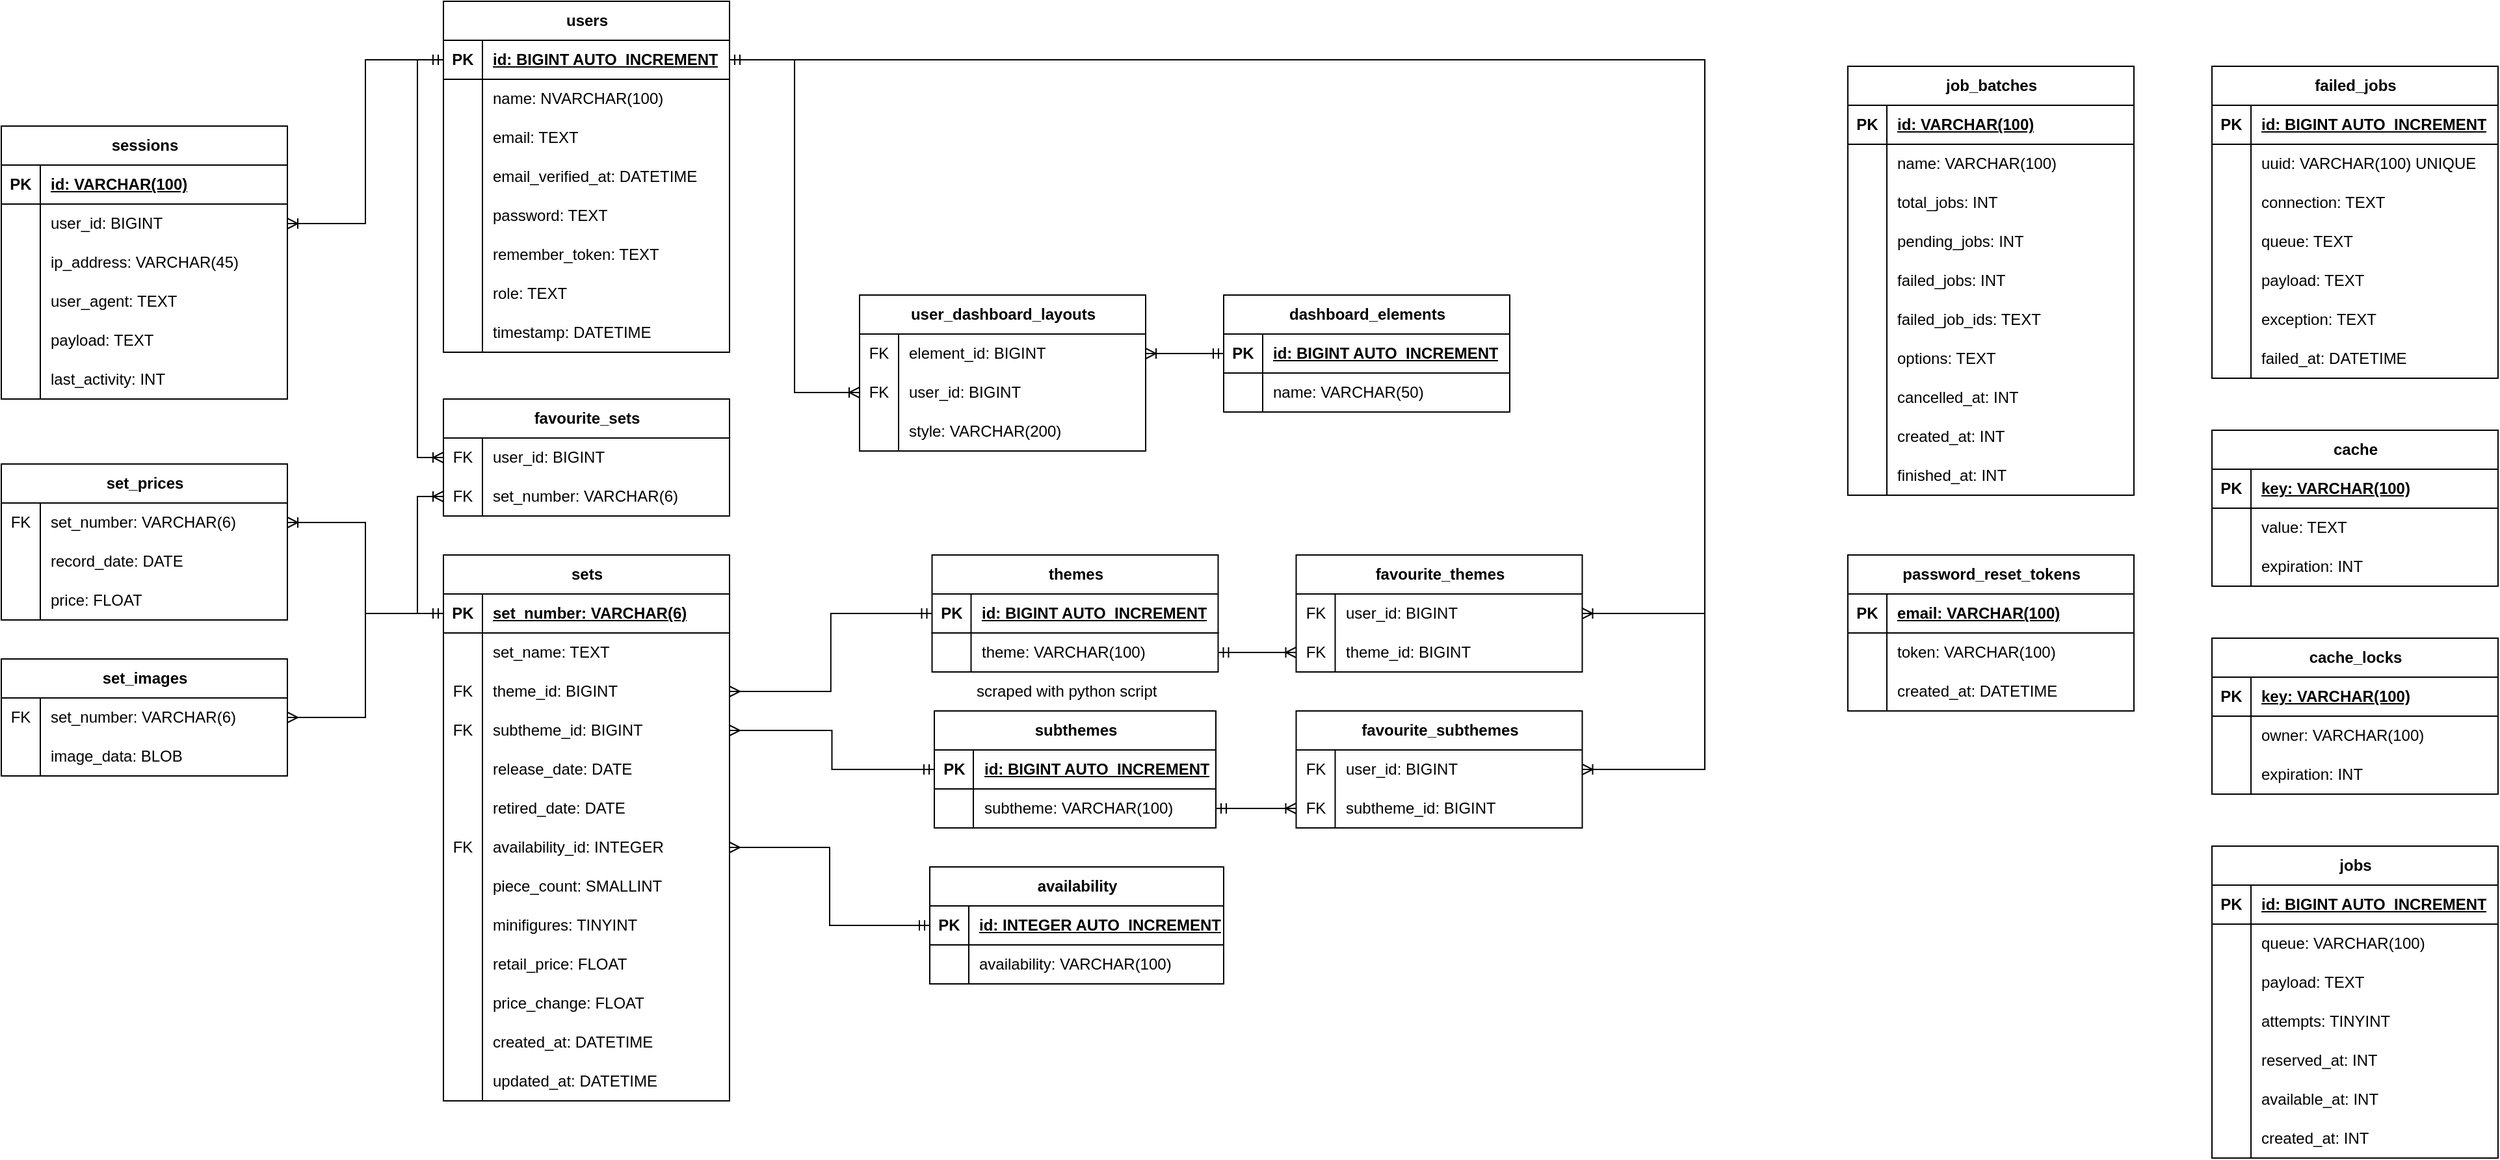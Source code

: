 <mxfile version="25.0.2">
  <diagram name="Page-1" id="Ffea3xwCe3xrlA2TN0wb">
    <mxGraphModel dx="2345" dy="731" grid="1" gridSize="10" guides="1" tooltips="1" connect="1" arrows="1" fold="1" page="1" pageScale="1" pageWidth="827" pageHeight="1169" math="0" shadow="0">
      <root>
        <mxCell id="0" />
        <mxCell id="1" parent="0" />
        <mxCell id="Fp7pEGmpYrjDM3FZJ8Ki-1" value="themes" style="shape=table;startSize=30;container=1;collapsible=1;childLayout=tableLayout;fixedRows=1;rowLines=0;fontStyle=1;align=center;resizeLast=1;html=1;" parent="1" vertex="1">
          <mxGeometry x="415.75" y="456" width="220" height="90" as="geometry" />
        </mxCell>
        <mxCell id="Fp7pEGmpYrjDM3FZJ8Ki-2" value="" style="shape=tableRow;horizontal=0;startSize=0;swimlaneHead=0;swimlaneBody=0;fillColor=none;collapsible=0;dropTarget=0;points=[[0,0.5],[1,0.5]];portConstraint=eastwest;top=0;left=0;right=0;bottom=1;" parent="Fp7pEGmpYrjDM3FZJ8Ki-1" vertex="1">
          <mxGeometry y="30" width="220" height="30" as="geometry" />
        </mxCell>
        <mxCell id="Fp7pEGmpYrjDM3FZJ8Ki-3" value="PK" style="shape=partialRectangle;connectable=0;fillColor=none;top=0;left=0;bottom=0;right=0;fontStyle=1;overflow=hidden;whiteSpace=wrap;html=1;" parent="Fp7pEGmpYrjDM3FZJ8Ki-2" vertex="1">
          <mxGeometry width="30" height="30" as="geometry">
            <mxRectangle width="30" height="30" as="alternateBounds" />
          </mxGeometry>
        </mxCell>
        <mxCell id="Fp7pEGmpYrjDM3FZJ8Ki-4" value="id: BIGINT AUTO_INCREMENT" style="shape=partialRectangle;connectable=0;fillColor=none;top=0;left=0;bottom=0;right=0;align=left;spacingLeft=6;fontStyle=5;overflow=hidden;whiteSpace=wrap;html=1;" parent="Fp7pEGmpYrjDM3FZJ8Ki-2" vertex="1">
          <mxGeometry x="30" width="190" height="30" as="geometry">
            <mxRectangle width="190" height="30" as="alternateBounds" />
          </mxGeometry>
        </mxCell>
        <mxCell id="Fp7pEGmpYrjDM3FZJ8Ki-5" value="" style="shape=tableRow;horizontal=0;startSize=0;swimlaneHead=0;swimlaneBody=0;fillColor=none;collapsible=0;dropTarget=0;points=[[0,0.5],[1,0.5]];portConstraint=eastwest;top=0;left=0;right=0;bottom=0;" parent="Fp7pEGmpYrjDM3FZJ8Ki-1" vertex="1">
          <mxGeometry y="60" width="220" height="30" as="geometry" />
        </mxCell>
        <mxCell id="Fp7pEGmpYrjDM3FZJ8Ki-6" value="" style="shape=partialRectangle;connectable=0;fillColor=none;top=0;left=0;bottom=0;right=0;editable=1;overflow=hidden;whiteSpace=wrap;html=1;" parent="Fp7pEGmpYrjDM3FZJ8Ki-5" vertex="1">
          <mxGeometry width="30" height="30" as="geometry">
            <mxRectangle width="30" height="30" as="alternateBounds" />
          </mxGeometry>
        </mxCell>
        <mxCell id="Fp7pEGmpYrjDM3FZJ8Ki-7" value="theme: VARCHAR(100)" style="shape=partialRectangle;connectable=0;fillColor=none;top=0;left=0;bottom=0;right=0;align=left;spacingLeft=6;overflow=hidden;whiteSpace=wrap;html=1;" parent="Fp7pEGmpYrjDM3FZJ8Ki-5" vertex="1">
          <mxGeometry x="30" width="190" height="30" as="geometry">
            <mxRectangle width="190" height="30" as="alternateBounds" />
          </mxGeometry>
        </mxCell>
        <mxCell id="Fp7pEGmpYrjDM3FZJ8Ki-14" value="subthemes" style="shape=table;startSize=30;container=1;collapsible=1;childLayout=tableLayout;fixedRows=1;rowLines=0;fontStyle=1;align=center;resizeLast=1;html=1;" parent="1" vertex="1">
          <mxGeometry x="417.5" y="576" width="216.5" height="90" as="geometry" />
        </mxCell>
        <mxCell id="Fp7pEGmpYrjDM3FZJ8Ki-15" value="" style="shape=tableRow;horizontal=0;startSize=0;swimlaneHead=0;swimlaneBody=0;fillColor=none;collapsible=0;dropTarget=0;points=[[0,0.5],[1,0.5]];portConstraint=eastwest;top=0;left=0;right=0;bottom=1;" parent="Fp7pEGmpYrjDM3FZJ8Ki-14" vertex="1">
          <mxGeometry y="30" width="216.5" height="30" as="geometry" />
        </mxCell>
        <mxCell id="Fp7pEGmpYrjDM3FZJ8Ki-16" value="PK" style="shape=partialRectangle;connectable=0;fillColor=none;top=0;left=0;bottom=0;right=0;fontStyle=1;overflow=hidden;whiteSpace=wrap;html=1;" parent="Fp7pEGmpYrjDM3FZJ8Ki-15" vertex="1">
          <mxGeometry width="30" height="30" as="geometry">
            <mxRectangle width="30" height="30" as="alternateBounds" />
          </mxGeometry>
        </mxCell>
        <mxCell id="Fp7pEGmpYrjDM3FZJ8Ki-17" value="id: BIGINT AUTO_INCREMENT" style="shape=partialRectangle;connectable=0;fillColor=none;top=0;left=0;bottom=0;right=0;align=left;spacingLeft=6;fontStyle=5;overflow=hidden;whiteSpace=wrap;html=1;" parent="Fp7pEGmpYrjDM3FZJ8Ki-15" vertex="1">
          <mxGeometry x="30" width="186.5" height="30" as="geometry">
            <mxRectangle width="186.5" height="30" as="alternateBounds" />
          </mxGeometry>
        </mxCell>
        <mxCell id="Fp7pEGmpYrjDM3FZJ8Ki-18" value="" style="shape=tableRow;horizontal=0;startSize=0;swimlaneHead=0;swimlaneBody=0;fillColor=none;collapsible=0;dropTarget=0;points=[[0,0.5],[1,0.5]];portConstraint=eastwest;top=0;left=0;right=0;bottom=0;" parent="Fp7pEGmpYrjDM3FZJ8Ki-14" vertex="1">
          <mxGeometry y="60" width="216.5" height="30" as="geometry" />
        </mxCell>
        <mxCell id="Fp7pEGmpYrjDM3FZJ8Ki-19" value="" style="shape=partialRectangle;connectable=0;fillColor=none;top=0;left=0;bottom=0;right=0;editable=1;overflow=hidden;whiteSpace=wrap;html=1;" parent="Fp7pEGmpYrjDM3FZJ8Ki-18" vertex="1">
          <mxGeometry width="30" height="30" as="geometry">
            <mxRectangle width="30" height="30" as="alternateBounds" />
          </mxGeometry>
        </mxCell>
        <mxCell id="Fp7pEGmpYrjDM3FZJ8Ki-20" value="subtheme: VARCHAR(100)" style="shape=partialRectangle;connectable=0;fillColor=none;top=0;left=0;bottom=0;right=0;align=left;spacingLeft=6;overflow=hidden;whiteSpace=wrap;html=1;" parent="Fp7pEGmpYrjDM3FZJ8Ki-18" vertex="1">
          <mxGeometry x="30" width="186.5" height="30" as="geometry">
            <mxRectangle width="186.5" height="30" as="alternateBounds" />
          </mxGeometry>
        </mxCell>
        <mxCell id="Fp7pEGmpYrjDM3FZJ8Ki-21" value="availability" style="shape=table;startSize=30;container=1;collapsible=1;childLayout=tableLayout;fixedRows=1;rowLines=0;fontStyle=1;align=center;resizeLast=1;html=1;" parent="1" vertex="1">
          <mxGeometry x="414" y="696" width="226" height="90" as="geometry" />
        </mxCell>
        <mxCell id="Fp7pEGmpYrjDM3FZJ8Ki-22" value="" style="shape=tableRow;horizontal=0;startSize=0;swimlaneHead=0;swimlaneBody=0;fillColor=none;collapsible=0;dropTarget=0;points=[[0,0.5],[1,0.5]];portConstraint=eastwest;top=0;left=0;right=0;bottom=1;" parent="Fp7pEGmpYrjDM3FZJ8Ki-21" vertex="1">
          <mxGeometry y="30" width="226" height="30" as="geometry" />
        </mxCell>
        <mxCell id="Fp7pEGmpYrjDM3FZJ8Ki-23" value="PK" style="shape=partialRectangle;connectable=0;fillColor=none;top=0;left=0;bottom=0;right=0;fontStyle=1;overflow=hidden;whiteSpace=wrap;html=1;" parent="Fp7pEGmpYrjDM3FZJ8Ki-22" vertex="1">
          <mxGeometry width="30" height="30" as="geometry">
            <mxRectangle width="30" height="30" as="alternateBounds" />
          </mxGeometry>
        </mxCell>
        <mxCell id="Fp7pEGmpYrjDM3FZJ8Ki-24" value="id: INTEGER AUTO_INCREMENT" style="shape=partialRectangle;connectable=0;fillColor=none;top=0;left=0;bottom=0;right=0;align=left;spacingLeft=6;fontStyle=5;overflow=hidden;whiteSpace=wrap;html=1;" parent="Fp7pEGmpYrjDM3FZJ8Ki-22" vertex="1">
          <mxGeometry x="30" width="196" height="30" as="geometry">
            <mxRectangle width="196" height="30" as="alternateBounds" />
          </mxGeometry>
        </mxCell>
        <mxCell id="Fp7pEGmpYrjDM3FZJ8Ki-25" value="" style="shape=tableRow;horizontal=0;startSize=0;swimlaneHead=0;swimlaneBody=0;fillColor=none;collapsible=0;dropTarget=0;points=[[0,0.5],[1,0.5]];portConstraint=eastwest;top=0;left=0;right=0;bottom=0;" parent="Fp7pEGmpYrjDM3FZJ8Ki-21" vertex="1">
          <mxGeometry y="60" width="226" height="30" as="geometry" />
        </mxCell>
        <mxCell id="Fp7pEGmpYrjDM3FZJ8Ki-26" value="" style="shape=partialRectangle;connectable=0;fillColor=none;top=0;left=0;bottom=0;right=0;editable=1;overflow=hidden;whiteSpace=wrap;html=1;" parent="Fp7pEGmpYrjDM3FZJ8Ki-25" vertex="1">
          <mxGeometry width="30" height="30" as="geometry">
            <mxRectangle width="30" height="30" as="alternateBounds" />
          </mxGeometry>
        </mxCell>
        <mxCell id="Fp7pEGmpYrjDM3FZJ8Ki-27" value="availability: VARCHAR(100)" style="shape=partialRectangle;connectable=0;fillColor=none;top=0;left=0;bottom=0;right=0;align=left;spacingLeft=6;overflow=hidden;whiteSpace=wrap;html=1;" parent="Fp7pEGmpYrjDM3FZJ8Ki-25" vertex="1">
          <mxGeometry x="30" width="196" height="30" as="geometry">
            <mxRectangle width="196" height="30" as="alternateBounds" />
          </mxGeometry>
        </mxCell>
        <mxCell id="Fp7pEGmpYrjDM3FZJ8Ki-28" value="sets" style="shape=table;startSize=30;container=1;collapsible=1;childLayout=tableLayout;fixedRows=1;rowLines=0;fontStyle=1;align=center;resizeLast=1;html=1;" parent="1" vertex="1">
          <mxGeometry x="40" y="456" width="220" height="420" as="geometry" />
        </mxCell>
        <mxCell id="Fp7pEGmpYrjDM3FZJ8Ki-29" value="" style="shape=tableRow;horizontal=0;startSize=0;swimlaneHead=0;swimlaneBody=0;fillColor=none;collapsible=0;dropTarget=0;points=[[0,0.5],[1,0.5]];portConstraint=eastwest;top=0;left=0;right=0;bottom=1;" parent="Fp7pEGmpYrjDM3FZJ8Ki-28" vertex="1">
          <mxGeometry y="30" width="220" height="30" as="geometry" />
        </mxCell>
        <mxCell id="Fp7pEGmpYrjDM3FZJ8Ki-30" value="PK" style="shape=partialRectangle;connectable=0;fillColor=none;top=0;left=0;bottom=0;right=0;fontStyle=1;overflow=hidden;whiteSpace=wrap;html=1;" parent="Fp7pEGmpYrjDM3FZJ8Ki-29" vertex="1">
          <mxGeometry width="30" height="30" as="geometry">
            <mxRectangle width="30" height="30" as="alternateBounds" />
          </mxGeometry>
        </mxCell>
        <mxCell id="Fp7pEGmpYrjDM3FZJ8Ki-31" value="set_number: VARCHAR(6)" style="shape=partialRectangle;connectable=0;fillColor=none;top=0;left=0;bottom=0;right=0;align=left;spacingLeft=6;fontStyle=5;overflow=hidden;whiteSpace=wrap;html=1;" parent="Fp7pEGmpYrjDM3FZJ8Ki-29" vertex="1">
          <mxGeometry x="30" width="190" height="30" as="geometry">
            <mxRectangle width="190" height="30" as="alternateBounds" />
          </mxGeometry>
        </mxCell>
        <mxCell id="Fp7pEGmpYrjDM3FZJ8Ki-32" value="" style="shape=tableRow;horizontal=0;startSize=0;swimlaneHead=0;swimlaneBody=0;fillColor=none;collapsible=0;dropTarget=0;points=[[0,0.5],[1,0.5]];portConstraint=eastwest;top=0;left=0;right=0;bottom=0;" parent="Fp7pEGmpYrjDM3FZJ8Ki-28" vertex="1">
          <mxGeometry y="60" width="220" height="30" as="geometry" />
        </mxCell>
        <mxCell id="Fp7pEGmpYrjDM3FZJ8Ki-33" value="" style="shape=partialRectangle;connectable=0;fillColor=none;top=0;left=0;bottom=0;right=0;editable=1;overflow=hidden;whiteSpace=wrap;html=1;" parent="Fp7pEGmpYrjDM3FZJ8Ki-32" vertex="1">
          <mxGeometry width="30" height="30" as="geometry">
            <mxRectangle width="30" height="30" as="alternateBounds" />
          </mxGeometry>
        </mxCell>
        <mxCell id="Fp7pEGmpYrjDM3FZJ8Ki-34" value="set_name: TEXT" style="shape=partialRectangle;connectable=0;fillColor=none;top=0;left=0;bottom=0;right=0;align=left;spacingLeft=6;overflow=hidden;whiteSpace=wrap;html=1;" parent="Fp7pEGmpYrjDM3FZJ8Ki-32" vertex="1">
          <mxGeometry x="30" width="190" height="30" as="geometry">
            <mxRectangle width="190" height="30" as="alternateBounds" />
          </mxGeometry>
        </mxCell>
        <mxCell id="Fp7pEGmpYrjDM3FZJ8Ki-35" value="" style="shape=tableRow;horizontal=0;startSize=0;swimlaneHead=0;swimlaneBody=0;fillColor=none;collapsible=0;dropTarget=0;points=[[0,0.5],[1,0.5]];portConstraint=eastwest;top=0;left=0;right=0;bottom=0;" parent="Fp7pEGmpYrjDM3FZJ8Ki-28" vertex="1">
          <mxGeometry y="90" width="220" height="30" as="geometry" />
        </mxCell>
        <mxCell id="Fp7pEGmpYrjDM3FZJ8Ki-36" value="FK" style="shape=partialRectangle;connectable=0;fillColor=none;top=0;left=0;bottom=0;right=0;editable=1;overflow=hidden;whiteSpace=wrap;html=1;" parent="Fp7pEGmpYrjDM3FZJ8Ki-35" vertex="1">
          <mxGeometry width="30" height="30" as="geometry">
            <mxRectangle width="30" height="30" as="alternateBounds" />
          </mxGeometry>
        </mxCell>
        <mxCell id="Fp7pEGmpYrjDM3FZJ8Ki-37" value="theme_id: BIGINT" style="shape=partialRectangle;connectable=0;fillColor=none;top=0;left=0;bottom=0;right=0;align=left;spacingLeft=6;overflow=hidden;whiteSpace=wrap;html=1;" parent="Fp7pEGmpYrjDM3FZJ8Ki-35" vertex="1">
          <mxGeometry x="30" width="190" height="30" as="geometry">
            <mxRectangle width="190" height="30" as="alternateBounds" />
          </mxGeometry>
        </mxCell>
        <mxCell id="Fp7pEGmpYrjDM3FZJ8Ki-38" value="" style="shape=tableRow;horizontal=0;startSize=0;swimlaneHead=0;swimlaneBody=0;fillColor=none;collapsible=0;dropTarget=0;points=[[0,0.5],[1,0.5]];portConstraint=eastwest;top=0;left=0;right=0;bottom=0;" parent="Fp7pEGmpYrjDM3FZJ8Ki-28" vertex="1">
          <mxGeometry y="120" width="220" height="30" as="geometry" />
        </mxCell>
        <mxCell id="Fp7pEGmpYrjDM3FZJ8Ki-39" value="FK" style="shape=partialRectangle;connectable=0;fillColor=none;top=0;left=0;bottom=0;right=0;editable=1;overflow=hidden;whiteSpace=wrap;html=1;" parent="Fp7pEGmpYrjDM3FZJ8Ki-38" vertex="1">
          <mxGeometry width="30" height="30" as="geometry">
            <mxRectangle width="30" height="30" as="alternateBounds" />
          </mxGeometry>
        </mxCell>
        <mxCell id="Fp7pEGmpYrjDM3FZJ8Ki-40" value="subtheme_id: BIGINT" style="shape=partialRectangle;connectable=0;fillColor=none;top=0;left=0;bottom=0;right=0;align=left;spacingLeft=6;overflow=hidden;whiteSpace=wrap;html=1;" parent="Fp7pEGmpYrjDM3FZJ8Ki-38" vertex="1">
          <mxGeometry x="30" width="190" height="30" as="geometry">
            <mxRectangle width="190" height="30" as="alternateBounds" />
          </mxGeometry>
        </mxCell>
        <mxCell id="Fp7pEGmpYrjDM3FZJ8Ki-41" value="" style="shape=tableRow;horizontal=0;startSize=0;swimlaneHead=0;swimlaneBody=0;fillColor=none;collapsible=0;dropTarget=0;points=[[0,0.5],[1,0.5]];portConstraint=eastwest;top=0;left=0;right=0;bottom=0;" parent="Fp7pEGmpYrjDM3FZJ8Ki-28" vertex="1">
          <mxGeometry y="150" width="220" height="30" as="geometry" />
        </mxCell>
        <mxCell id="Fp7pEGmpYrjDM3FZJ8Ki-42" value="" style="shape=partialRectangle;connectable=0;fillColor=none;top=0;left=0;bottom=0;right=0;editable=1;overflow=hidden;whiteSpace=wrap;html=1;" parent="Fp7pEGmpYrjDM3FZJ8Ki-41" vertex="1">
          <mxGeometry width="30" height="30" as="geometry">
            <mxRectangle width="30" height="30" as="alternateBounds" />
          </mxGeometry>
        </mxCell>
        <mxCell id="Fp7pEGmpYrjDM3FZJ8Ki-43" value="release_date: DATE" style="shape=partialRectangle;connectable=0;fillColor=none;top=0;left=0;bottom=0;right=0;align=left;spacingLeft=6;overflow=hidden;whiteSpace=wrap;html=1;" parent="Fp7pEGmpYrjDM3FZJ8Ki-41" vertex="1">
          <mxGeometry x="30" width="190" height="30" as="geometry">
            <mxRectangle width="190" height="30" as="alternateBounds" />
          </mxGeometry>
        </mxCell>
        <mxCell id="Fp7pEGmpYrjDM3FZJ8Ki-44" value="" style="shape=tableRow;horizontal=0;startSize=0;swimlaneHead=0;swimlaneBody=0;fillColor=none;collapsible=0;dropTarget=0;points=[[0,0.5],[1,0.5]];portConstraint=eastwest;top=0;left=0;right=0;bottom=0;" parent="Fp7pEGmpYrjDM3FZJ8Ki-28" vertex="1">
          <mxGeometry y="180" width="220" height="30" as="geometry" />
        </mxCell>
        <mxCell id="Fp7pEGmpYrjDM3FZJ8Ki-45" value="" style="shape=partialRectangle;connectable=0;fillColor=none;top=0;left=0;bottom=0;right=0;editable=1;overflow=hidden;whiteSpace=wrap;html=1;" parent="Fp7pEGmpYrjDM3FZJ8Ki-44" vertex="1">
          <mxGeometry width="30" height="30" as="geometry">
            <mxRectangle width="30" height="30" as="alternateBounds" />
          </mxGeometry>
        </mxCell>
        <mxCell id="Fp7pEGmpYrjDM3FZJ8Ki-46" value="retired_date: DATE" style="shape=partialRectangle;connectable=0;fillColor=none;top=0;left=0;bottom=0;right=0;align=left;spacingLeft=6;overflow=hidden;whiteSpace=wrap;html=1;" parent="Fp7pEGmpYrjDM3FZJ8Ki-44" vertex="1">
          <mxGeometry x="30" width="190" height="30" as="geometry">
            <mxRectangle width="190" height="30" as="alternateBounds" />
          </mxGeometry>
        </mxCell>
        <mxCell id="Fp7pEGmpYrjDM3FZJ8Ki-47" value="" style="shape=tableRow;horizontal=0;startSize=0;swimlaneHead=0;swimlaneBody=0;fillColor=none;collapsible=0;dropTarget=0;points=[[0,0.5],[1,0.5]];portConstraint=eastwest;top=0;left=0;right=0;bottom=0;" parent="Fp7pEGmpYrjDM3FZJ8Ki-28" vertex="1">
          <mxGeometry y="210" width="220" height="30" as="geometry" />
        </mxCell>
        <mxCell id="Fp7pEGmpYrjDM3FZJ8Ki-48" value="FK" style="shape=partialRectangle;connectable=0;fillColor=none;top=0;left=0;bottom=0;right=0;editable=1;overflow=hidden;whiteSpace=wrap;html=1;" parent="Fp7pEGmpYrjDM3FZJ8Ki-47" vertex="1">
          <mxGeometry width="30" height="30" as="geometry">
            <mxRectangle width="30" height="30" as="alternateBounds" />
          </mxGeometry>
        </mxCell>
        <mxCell id="Fp7pEGmpYrjDM3FZJ8Ki-49" value="availability_id: INTEGER" style="shape=partialRectangle;connectable=0;fillColor=none;top=0;left=0;bottom=0;right=0;align=left;spacingLeft=6;overflow=hidden;whiteSpace=wrap;html=1;" parent="Fp7pEGmpYrjDM3FZJ8Ki-47" vertex="1">
          <mxGeometry x="30" width="190" height="30" as="geometry">
            <mxRectangle width="190" height="30" as="alternateBounds" />
          </mxGeometry>
        </mxCell>
        <mxCell id="Fp7pEGmpYrjDM3FZJ8Ki-50" value="" style="shape=tableRow;horizontal=0;startSize=0;swimlaneHead=0;swimlaneBody=0;fillColor=none;collapsible=0;dropTarget=0;points=[[0,0.5],[1,0.5]];portConstraint=eastwest;top=0;left=0;right=0;bottom=0;" parent="Fp7pEGmpYrjDM3FZJ8Ki-28" vertex="1">
          <mxGeometry y="240" width="220" height="30" as="geometry" />
        </mxCell>
        <mxCell id="Fp7pEGmpYrjDM3FZJ8Ki-51" value="" style="shape=partialRectangle;connectable=0;fillColor=none;top=0;left=0;bottom=0;right=0;editable=1;overflow=hidden;whiteSpace=wrap;html=1;" parent="Fp7pEGmpYrjDM3FZJ8Ki-50" vertex="1">
          <mxGeometry width="30" height="30" as="geometry">
            <mxRectangle width="30" height="30" as="alternateBounds" />
          </mxGeometry>
        </mxCell>
        <mxCell id="Fp7pEGmpYrjDM3FZJ8Ki-52" value="piece_count: SMALLINT" style="shape=partialRectangle;connectable=0;fillColor=none;top=0;left=0;bottom=0;right=0;align=left;spacingLeft=6;overflow=hidden;whiteSpace=wrap;html=1;" parent="Fp7pEGmpYrjDM3FZJ8Ki-50" vertex="1">
          <mxGeometry x="30" width="190" height="30" as="geometry">
            <mxRectangle width="190" height="30" as="alternateBounds" />
          </mxGeometry>
        </mxCell>
        <mxCell id="Fp7pEGmpYrjDM3FZJ8Ki-53" value="" style="shape=tableRow;horizontal=0;startSize=0;swimlaneHead=0;swimlaneBody=0;fillColor=none;collapsible=0;dropTarget=0;points=[[0,0.5],[1,0.5]];portConstraint=eastwest;top=0;left=0;right=0;bottom=0;" parent="Fp7pEGmpYrjDM3FZJ8Ki-28" vertex="1">
          <mxGeometry y="270" width="220" height="30" as="geometry" />
        </mxCell>
        <mxCell id="Fp7pEGmpYrjDM3FZJ8Ki-54" value="" style="shape=partialRectangle;connectable=0;fillColor=none;top=0;left=0;bottom=0;right=0;editable=1;overflow=hidden;whiteSpace=wrap;html=1;" parent="Fp7pEGmpYrjDM3FZJ8Ki-53" vertex="1">
          <mxGeometry width="30" height="30" as="geometry">
            <mxRectangle width="30" height="30" as="alternateBounds" />
          </mxGeometry>
        </mxCell>
        <mxCell id="Fp7pEGmpYrjDM3FZJ8Ki-55" value="minifigures: TINYINT" style="shape=partialRectangle;connectable=0;fillColor=none;top=0;left=0;bottom=0;right=0;align=left;spacingLeft=6;overflow=hidden;whiteSpace=wrap;html=1;" parent="Fp7pEGmpYrjDM3FZJ8Ki-53" vertex="1">
          <mxGeometry x="30" width="190" height="30" as="geometry">
            <mxRectangle width="190" height="30" as="alternateBounds" />
          </mxGeometry>
        </mxCell>
        <mxCell id="Fp7pEGmpYrjDM3FZJ8Ki-56" value="" style="shape=tableRow;horizontal=0;startSize=0;swimlaneHead=0;swimlaneBody=0;fillColor=none;collapsible=0;dropTarget=0;points=[[0,0.5],[1,0.5]];portConstraint=eastwest;top=0;left=0;right=0;bottom=0;" parent="Fp7pEGmpYrjDM3FZJ8Ki-28" vertex="1">
          <mxGeometry y="300" width="220" height="30" as="geometry" />
        </mxCell>
        <mxCell id="Fp7pEGmpYrjDM3FZJ8Ki-57" value="" style="shape=partialRectangle;connectable=0;fillColor=none;top=0;left=0;bottom=0;right=0;editable=1;overflow=hidden;whiteSpace=wrap;html=1;" parent="Fp7pEGmpYrjDM3FZJ8Ki-56" vertex="1">
          <mxGeometry width="30" height="30" as="geometry">
            <mxRectangle width="30" height="30" as="alternateBounds" />
          </mxGeometry>
        </mxCell>
        <mxCell id="Fp7pEGmpYrjDM3FZJ8Ki-58" value="retail_price: FLOAT" style="shape=partialRectangle;connectable=0;fillColor=none;top=0;left=0;bottom=0;right=0;align=left;spacingLeft=6;overflow=hidden;whiteSpace=wrap;html=1;" parent="Fp7pEGmpYrjDM3FZJ8Ki-56" vertex="1">
          <mxGeometry x="30" width="190" height="30" as="geometry">
            <mxRectangle width="190" height="30" as="alternateBounds" />
          </mxGeometry>
        </mxCell>
        <mxCell id="ImxwK8s_Q1tr8qeBEIMu-1" value="" style="shape=tableRow;horizontal=0;startSize=0;swimlaneHead=0;swimlaneBody=0;fillColor=none;collapsible=0;dropTarget=0;points=[[0,0.5],[1,0.5]];portConstraint=eastwest;top=0;left=0;right=0;bottom=0;" parent="Fp7pEGmpYrjDM3FZJ8Ki-28" vertex="1">
          <mxGeometry y="330" width="220" height="30" as="geometry" />
        </mxCell>
        <mxCell id="ImxwK8s_Q1tr8qeBEIMu-2" value="" style="shape=partialRectangle;connectable=0;fillColor=none;top=0;left=0;bottom=0;right=0;editable=1;overflow=hidden;whiteSpace=wrap;html=1;" parent="ImxwK8s_Q1tr8qeBEIMu-1" vertex="1">
          <mxGeometry width="30" height="30" as="geometry">
            <mxRectangle width="30" height="30" as="alternateBounds" />
          </mxGeometry>
        </mxCell>
        <mxCell id="ImxwK8s_Q1tr8qeBEIMu-3" value="price_change: FLOAT" style="shape=partialRectangle;connectable=0;fillColor=none;top=0;left=0;bottom=0;right=0;align=left;spacingLeft=6;overflow=hidden;whiteSpace=wrap;html=1;" parent="ImxwK8s_Q1tr8qeBEIMu-1" vertex="1">
          <mxGeometry x="30" width="190" height="30" as="geometry">
            <mxRectangle width="190" height="30" as="alternateBounds" />
          </mxGeometry>
        </mxCell>
        <mxCell id="ImxwK8s_Q1tr8qeBEIMu-4" value="" style="shape=tableRow;horizontal=0;startSize=0;swimlaneHead=0;swimlaneBody=0;fillColor=none;collapsible=0;dropTarget=0;points=[[0,0.5],[1,0.5]];portConstraint=eastwest;top=0;left=0;right=0;bottom=0;" parent="Fp7pEGmpYrjDM3FZJ8Ki-28" vertex="1">
          <mxGeometry y="360" width="220" height="30" as="geometry" />
        </mxCell>
        <mxCell id="ImxwK8s_Q1tr8qeBEIMu-5" value="" style="shape=partialRectangle;connectable=0;fillColor=none;top=0;left=0;bottom=0;right=0;editable=1;overflow=hidden;whiteSpace=wrap;html=1;" parent="ImxwK8s_Q1tr8qeBEIMu-4" vertex="1">
          <mxGeometry width="30" height="30" as="geometry">
            <mxRectangle width="30" height="30" as="alternateBounds" />
          </mxGeometry>
        </mxCell>
        <mxCell id="ImxwK8s_Q1tr8qeBEIMu-6" value="created_at: DATETIME" style="shape=partialRectangle;connectable=0;fillColor=none;top=0;left=0;bottom=0;right=0;align=left;spacingLeft=6;overflow=hidden;whiteSpace=wrap;html=1;" parent="ImxwK8s_Q1tr8qeBEIMu-4" vertex="1">
          <mxGeometry x="30" width="190" height="30" as="geometry">
            <mxRectangle width="190" height="30" as="alternateBounds" />
          </mxGeometry>
        </mxCell>
        <mxCell id="ImxwK8s_Q1tr8qeBEIMu-7" value="" style="shape=tableRow;horizontal=0;startSize=0;swimlaneHead=0;swimlaneBody=0;fillColor=none;collapsible=0;dropTarget=0;points=[[0,0.5],[1,0.5]];portConstraint=eastwest;top=0;left=0;right=0;bottom=0;" parent="Fp7pEGmpYrjDM3FZJ8Ki-28" vertex="1">
          <mxGeometry y="390" width="220" height="30" as="geometry" />
        </mxCell>
        <mxCell id="ImxwK8s_Q1tr8qeBEIMu-8" value="" style="shape=partialRectangle;connectable=0;fillColor=none;top=0;left=0;bottom=0;right=0;editable=1;overflow=hidden;whiteSpace=wrap;html=1;" parent="ImxwK8s_Q1tr8qeBEIMu-7" vertex="1">
          <mxGeometry width="30" height="30" as="geometry">
            <mxRectangle width="30" height="30" as="alternateBounds" />
          </mxGeometry>
        </mxCell>
        <mxCell id="ImxwK8s_Q1tr8qeBEIMu-9" value="updated_at: DATETIME" style="shape=partialRectangle;connectable=0;fillColor=none;top=0;left=0;bottom=0;right=0;align=left;spacingLeft=6;overflow=hidden;whiteSpace=wrap;html=1;" parent="ImxwK8s_Q1tr8qeBEIMu-7" vertex="1">
          <mxGeometry x="30" width="190" height="30" as="geometry">
            <mxRectangle width="190" height="30" as="alternateBounds" />
          </mxGeometry>
        </mxCell>
        <mxCell id="Fp7pEGmpYrjDM3FZJ8Ki-62" value="users" style="shape=table;startSize=30;container=1;collapsible=1;childLayout=tableLayout;fixedRows=1;rowLines=0;fontStyle=1;align=center;resizeLast=1;html=1;" parent="1" vertex="1">
          <mxGeometry x="40" y="30" width="220" height="270" as="geometry" />
        </mxCell>
        <mxCell id="Fp7pEGmpYrjDM3FZJ8Ki-63" value="" style="shape=tableRow;horizontal=0;startSize=0;swimlaneHead=0;swimlaneBody=0;fillColor=none;collapsible=0;dropTarget=0;points=[[0,0.5],[1,0.5]];portConstraint=eastwest;top=0;left=0;right=0;bottom=1;" parent="Fp7pEGmpYrjDM3FZJ8Ki-62" vertex="1">
          <mxGeometry y="30" width="220" height="30" as="geometry" />
        </mxCell>
        <mxCell id="Fp7pEGmpYrjDM3FZJ8Ki-64" value="PK" style="shape=partialRectangle;connectable=0;fillColor=none;top=0;left=0;bottom=0;right=0;fontStyle=1;overflow=hidden;whiteSpace=wrap;html=1;" parent="Fp7pEGmpYrjDM3FZJ8Ki-63" vertex="1">
          <mxGeometry width="30" height="30" as="geometry">
            <mxRectangle width="30" height="30" as="alternateBounds" />
          </mxGeometry>
        </mxCell>
        <mxCell id="Fp7pEGmpYrjDM3FZJ8Ki-65" value="id: BIGINT AUTO_INCREMENT" style="shape=partialRectangle;connectable=0;fillColor=none;top=0;left=0;bottom=0;right=0;align=left;spacingLeft=6;fontStyle=5;overflow=hidden;whiteSpace=wrap;html=1;" parent="Fp7pEGmpYrjDM3FZJ8Ki-63" vertex="1">
          <mxGeometry x="30" width="190" height="30" as="geometry">
            <mxRectangle width="190" height="30" as="alternateBounds" />
          </mxGeometry>
        </mxCell>
        <mxCell id="Fp7pEGmpYrjDM3FZJ8Ki-66" value="" style="shape=tableRow;horizontal=0;startSize=0;swimlaneHead=0;swimlaneBody=0;fillColor=none;collapsible=0;dropTarget=0;points=[[0,0.5],[1,0.5]];portConstraint=eastwest;top=0;left=0;right=0;bottom=0;" parent="Fp7pEGmpYrjDM3FZJ8Ki-62" vertex="1">
          <mxGeometry y="60" width="220" height="30" as="geometry" />
        </mxCell>
        <mxCell id="Fp7pEGmpYrjDM3FZJ8Ki-67" value="" style="shape=partialRectangle;connectable=0;fillColor=none;top=0;left=0;bottom=0;right=0;editable=1;overflow=hidden;whiteSpace=wrap;html=1;" parent="Fp7pEGmpYrjDM3FZJ8Ki-66" vertex="1">
          <mxGeometry width="30" height="30" as="geometry">
            <mxRectangle width="30" height="30" as="alternateBounds" />
          </mxGeometry>
        </mxCell>
        <mxCell id="Fp7pEGmpYrjDM3FZJ8Ki-68" value="name: NVARCHAR(100)" style="shape=partialRectangle;connectable=0;fillColor=none;top=0;left=0;bottom=0;right=0;align=left;spacingLeft=6;overflow=hidden;whiteSpace=wrap;html=1;" parent="Fp7pEGmpYrjDM3FZJ8Ki-66" vertex="1">
          <mxGeometry x="30" width="190" height="30" as="geometry">
            <mxRectangle width="190" height="30" as="alternateBounds" />
          </mxGeometry>
        </mxCell>
        <mxCell id="Fp7pEGmpYrjDM3FZJ8Ki-69" value="" style="shape=tableRow;horizontal=0;startSize=0;swimlaneHead=0;swimlaneBody=0;fillColor=none;collapsible=0;dropTarget=0;points=[[0,0.5],[1,0.5]];portConstraint=eastwest;top=0;left=0;right=0;bottom=0;" parent="Fp7pEGmpYrjDM3FZJ8Ki-62" vertex="1">
          <mxGeometry y="90" width="220" height="30" as="geometry" />
        </mxCell>
        <mxCell id="Fp7pEGmpYrjDM3FZJ8Ki-70" value="" style="shape=partialRectangle;connectable=0;fillColor=none;top=0;left=0;bottom=0;right=0;editable=1;overflow=hidden;whiteSpace=wrap;html=1;" parent="Fp7pEGmpYrjDM3FZJ8Ki-69" vertex="1">
          <mxGeometry width="30" height="30" as="geometry">
            <mxRectangle width="30" height="30" as="alternateBounds" />
          </mxGeometry>
        </mxCell>
        <mxCell id="Fp7pEGmpYrjDM3FZJ8Ki-71" value="email: TEXT" style="shape=partialRectangle;connectable=0;fillColor=none;top=0;left=0;bottom=0;right=0;align=left;spacingLeft=6;overflow=hidden;whiteSpace=wrap;html=1;" parent="Fp7pEGmpYrjDM3FZJ8Ki-69" vertex="1">
          <mxGeometry x="30" width="190" height="30" as="geometry">
            <mxRectangle width="190" height="30" as="alternateBounds" />
          </mxGeometry>
        </mxCell>
        <mxCell id="vNcUwHc1v8x0-6p9lI7o-1" value="" style="shape=tableRow;horizontal=0;startSize=0;swimlaneHead=0;swimlaneBody=0;fillColor=none;collapsible=0;dropTarget=0;points=[[0,0.5],[1,0.5]];portConstraint=eastwest;top=0;left=0;right=0;bottom=0;" parent="Fp7pEGmpYrjDM3FZJ8Ki-62" vertex="1">
          <mxGeometry y="120" width="220" height="30" as="geometry" />
        </mxCell>
        <mxCell id="vNcUwHc1v8x0-6p9lI7o-2" value="" style="shape=partialRectangle;connectable=0;fillColor=none;top=0;left=0;bottom=0;right=0;editable=1;overflow=hidden;whiteSpace=wrap;html=1;" parent="vNcUwHc1v8x0-6p9lI7o-1" vertex="1">
          <mxGeometry width="30" height="30" as="geometry">
            <mxRectangle width="30" height="30" as="alternateBounds" />
          </mxGeometry>
        </mxCell>
        <mxCell id="vNcUwHc1v8x0-6p9lI7o-3" value="email_verified_at: DATETIME" style="shape=partialRectangle;connectable=0;fillColor=none;top=0;left=0;bottom=0;right=0;align=left;spacingLeft=6;overflow=hidden;whiteSpace=wrap;html=1;" parent="vNcUwHc1v8x0-6p9lI7o-1" vertex="1">
          <mxGeometry x="30" width="190" height="30" as="geometry">
            <mxRectangle width="190" height="30" as="alternateBounds" />
          </mxGeometry>
        </mxCell>
        <mxCell id="Fp7pEGmpYrjDM3FZJ8Ki-72" value="" style="shape=tableRow;horizontal=0;startSize=0;swimlaneHead=0;swimlaneBody=0;fillColor=none;collapsible=0;dropTarget=0;points=[[0,0.5],[1,0.5]];portConstraint=eastwest;top=0;left=0;right=0;bottom=0;" parent="Fp7pEGmpYrjDM3FZJ8Ki-62" vertex="1">
          <mxGeometry y="150" width="220" height="30" as="geometry" />
        </mxCell>
        <mxCell id="Fp7pEGmpYrjDM3FZJ8Ki-73" value="" style="shape=partialRectangle;connectable=0;fillColor=none;top=0;left=0;bottom=0;right=0;editable=1;overflow=hidden;whiteSpace=wrap;html=1;" parent="Fp7pEGmpYrjDM3FZJ8Ki-72" vertex="1">
          <mxGeometry width="30" height="30" as="geometry">
            <mxRectangle width="30" height="30" as="alternateBounds" />
          </mxGeometry>
        </mxCell>
        <mxCell id="Fp7pEGmpYrjDM3FZJ8Ki-74" value="password: TEXT" style="shape=partialRectangle;connectable=0;fillColor=none;top=0;left=0;bottom=0;right=0;align=left;spacingLeft=6;overflow=hidden;whiteSpace=wrap;html=1;" parent="Fp7pEGmpYrjDM3FZJ8Ki-72" vertex="1">
          <mxGeometry x="30" width="190" height="30" as="geometry">
            <mxRectangle width="190" height="30" as="alternateBounds" />
          </mxGeometry>
        </mxCell>
        <mxCell id="vNcUwHc1v8x0-6p9lI7o-4" value="" style="shape=tableRow;horizontal=0;startSize=0;swimlaneHead=0;swimlaneBody=0;fillColor=none;collapsible=0;dropTarget=0;points=[[0,0.5],[1,0.5]];portConstraint=eastwest;top=0;left=0;right=0;bottom=0;" parent="Fp7pEGmpYrjDM3FZJ8Ki-62" vertex="1">
          <mxGeometry y="180" width="220" height="30" as="geometry" />
        </mxCell>
        <mxCell id="vNcUwHc1v8x0-6p9lI7o-5" value="" style="shape=partialRectangle;connectable=0;fillColor=none;top=0;left=0;bottom=0;right=0;editable=1;overflow=hidden;whiteSpace=wrap;html=1;" parent="vNcUwHc1v8x0-6p9lI7o-4" vertex="1">
          <mxGeometry width="30" height="30" as="geometry">
            <mxRectangle width="30" height="30" as="alternateBounds" />
          </mxGeometry>
        </mxCell>
        <mxCell id="vNcUwHc1v8x0-6p9lI7o-6" value="remember_token: TEXT" style="shape=partialRectangle;connectable=0;fillColor=none;top=0;left=0;bottom=0;right=0;align=left;spacingLeft=6;overflow=hidden;whiteSpace=wrap;html=1;" parent="vNcUwHc1v8x0-6p9lI7o-4" vertex="1">
          <mxGeometry x="30" width="190" height="30" as="geometry">
            <mxRectangle width="190" height="30" as="alternateBounds" />
          </mxGeometry>
        </mxCell>
        <mxCell id="ImxwK8s_Q1tr8qeBEIMu-10" value="" style="shape=tableRow;horizontal=0;startSize=0;swimlaneHead=0;swimlaneBody=0;fillColor=none;collapsible=0;dropTarget=0;points=[[0,0.5],[1,0.5]];portConstraint=eastwest;top=0;left=0;right=0;bottom=0;" parent="Fp7pEGmpYrjDM3FZJ8Ki-62" vertex="1">
          <mxGeometry y="210" width="220" height="30" as="geometry" />
        </mxCell>
        <mxCell id="ImxwK8s_Q1tr8qeBEIMu-11" value="" style="shape=partialRectangle;connectable=0;fillColor=none;top=0;left=0;bottom=0;right=0;editable=1;overflow=hidden;whiteSpace=wrap;html=1;" parent="ImxwK8s_Q1tr8qeBEIMu-10" vertex="1">
          <mxGeometry width="30" height="30" as="geometry">
            <mxRectangle width="30" height="30" as="alternateBounds" />
          </mxGeometry>
        </mxCell>
        <mxCell id="ImxwK8s_Q1tr8qeBEIMu-12" value="role: TEXT" style="shape=partialRectangle;connectable=0;fillColor=none;top=0;left=0;bottom=0;right=0;align=left;spacingLeft=6;overflow=hidden;whiteSpace=wrap;html=1;" parent="ImxwK8s_Q1tr8qeBEIMu-10" vertex="1">
          <mxGeometry x="30" width="190" height="30" as="geometry">
            <mxRectangle width="190" height="30" as="alternateBounds" />
          </mxGeometry>
        </mxCell>
        <mxCell id="vNcUwHc1v8x0-6p9lI7o-7" value="" style="shape=tableRow;horizontal=0;startSize=0;swimlaneHead=0;swimlaneBody=0;fillColor=none;collapsible=0;dropTarget=0;points=[[0,0.5],[1,0.5]];portConstraint=eastwest;top=0;left=0;right=0;bottom=0;" parent="Fp7pEGmpYrjDM3FZJ8Ki-62" vertex="1">
          <mxGeometry y="240" width="220" height="30" as="geometry" />
        </mxCell>
        <mxCell id="vNcUwHc1v8x0-6p9lI7o-8" value="" style="shape=partialRectangle;connectable=0;fillColor=none;top=0;left=0;bottom=0;right=0;editable=1;overflow=hidden;whiteSpace=wrap;html=1;" parent="vNcUwHc1v8x0-6p9lI7o-7" vertex="1">
          <mxGeometry width="30" height="30" as="geometry">
            <mxRectangle width="30" height="30" as="alternateBounds" />
          </mxGeometry>
        </mxCell>
        <mxCell id="vNcUwHc1v8x0-6p9lI7o-9" value="timestamp: DATETIME" style="shape=partialRectangle;connectable=0;fillColor=none;top=0;left=0;bottom=0;right=0;align=left;spacingLeft=6;overflow=hidden;whiteSpace=wrap;html=1;" parent="vNcUwHc1v8x0-6p9lI7o-7" vertex="1">
          <mxGeometry x="30" width="190" height="30" as="geometry">
            <mxRectangle width="190" height="30" as="alternateBounds" />
          </mxGeometry>
        </mxCell>
        <mxCell id="Fp7pEGmpYrjDM3FZJ8Ki-96" value="favourite_sets" style="shape=table;startSize=30;container=1;collapsible=1;childLayout=tableLayout;fixedRows=1;rowLines=0;fontStyle=1;align=center;resizeLast=1;html=1;" parent="1" vertex="1">
          <mxGeometry x="40" y="336" width="220" height="90" as="geometry" />
        </mxCell>
        <mxCell id="Fp7pEGmpYrjDM3FZJ8Ki-100" value="" style="shape=tableRow;horizontal=0;startSize=0;swimlaneHead=0;swimlaneBody=0;fillColor=none;collapsible=0;dropTarget=0;points=[[0,0.5],[1,0.5]];portConstraint=eastwest;top=0;left=0;right=0;bottom=0;" parent="Fp7pEGmpYrjDM3FZJ8Ki-96" vertex="1">
          <mxGeometry y="30" width="220" height="30" as="geometry" />
        </mxCell>
        <mxCell id="Fp7pEGmpYrjDM3FZJ8Ki-101" value="FK" style="shape=partialRectangle;connectable=0;fillColor=none;top=0;left=0;bottom=0;right=0;editable=1;overflow=hidden;whiteSpace=wrap;html=1;" parent="Fp7pEGmpYrjDM3FZJ8Ki-100" vertex="1">
          <mxGeometry width="30" height="30" as="geometry">
            <mxRectangle width="30" height="30" as="alternateBounds" />
          </mxGeometry>
        </mxCell>
        <mxCell id="Fp7pEGmpYrjDM3FZJ8Ki-102" value="user_id: BIGINT" style="shape=partialRectangle;connectable=0;fillColor=none;top=0;left=0;bottom=0;right=0;align=left;spacingLeft=6;overflow=hidden;whiteSpace=wrap;html=1;" parent="Fp7pEGmpYrjDM3FZJ8Ki-100" vertex="1">
          <mxGeometry x="30" width="190" height="30" as="geometry">
            <mxRectangle width="190" height="30" as="alternateBounds" />
          </mxGeometry>
        </mxCell>
        <mxCell id="Fp7pEGmpYrjDM3FZJ8Ki-103" value="" style="shape=tableRow;horizontal=0;startSize=0;swimlaneHead=0;swimlaneBody=0;fillColor=none;collapsible=0;dropTarget=0;points=[[0,0.5],[1,0.5]];portConstraint=eastwest;top=0;left=0;right=0;bottom=0;" parent="Fp7pEGmpYrjDM3FZJ8Ki-96" vertex="1">
          <mxGeometry y="60" width="220" height="30" as="geometry" />
        </mxCell>
        <mxCell id="Fp7pEGmpYrjDM3FZJ8Ki-104" value="FK" style="shape=partialRectangle;connectable=0;fillColor=none;top=0;left=0;bottom=0;right=0;editable=1;overflow=hidden;whiteSpace=wrap;html=1;" parent="Fp7pEGmpYrjDM3FZJ8Ki-103" vertex="1">
          <mxGeometry width="30" height="30" as="geometry">
            <mxRectangle width="30" height="30" as="alternateBounds" />
          </mxGeometry>
        </mxCell>
        <mxCell id="Fp7pEGmpYrjDM3FZJ8Ki-105" value="set_number: VARCHAR(6)" style="shape=partialRectangle;connectable=0;fillColor=none;top=0;left=0;bottom=0;right=0;align=left;spacingLeft=6;overflow=hidden;whiteSpace=wrap;html=1;" parent="Fp7pEGmpYrjDM3FZJ8Ki-103" vertex="1">
          <mxGeometry x="30" width="190" height="30" as="geometry">
            <mxRectangle width="190" height="30" as="alternateBounds" />
          </mxGeometry>
        </mxCell>
        <mxCell id="Fp7pEGmpYrjDM3FZJ8Ki-109" value="favourite_themes" style="shape=table;startSize=30;container=1;collapsible=1;childLayout=tableLayout;fixedRows=1;rowLines=0;fontStyle=1;align=center;resizeLast=1;html=1;" parent="1" vertex="1">
          <mxGeometry x="695.75" y="456" width="220" height="90" as="geometry" />
        </mxCell>
        <mxCell id="Fp7pEGmpYrjDM3FZJ8Ki-110" value="" style="shape=tableRow;horizontal=0;startSize=0;swimlaneHead=0;swimlaneBody=0;fillColor=none;collapsible=0;dropTarget=0;points=[[0,0.5],[1,0.5]];portConstraint=eastwest;top=0;left=0;right=0;bottom=0;" parent="Fp7pEGmpYrjDM3FZJ8Ki-109" vertex="1">
          <mxGeometry y="30" width="220" height="30" as="geometry" />
        </mxCell>
        <mxCell id="Fp7pEGmpYrjDM3FZJ8Ki-111" value="FK" style="shape=partialRectangle;connectable=0;fillColor=none;top=0;left=0;bottom=0;right=0;editable=1;overflow=hidden;whiteSpace=wrap;html=1;" parent="Fp7pEGmpYrjDM3FZJ8Ki-110" vertex="1">
          <mxGeometry width="30" height="30" as="geometry">
            <mxRectangle width="30" height="30" as="alternateBounds" />
          </mxGeometry>
        </mxCell>
        <mxCell id="Fp7pEGmpYrjDM3FZJ8Ki-112" value="user_id: BIGINT" style="shape=partialRectangle;connectable=0;fillColor=none;top=0;left=0;bottom=0;right=0;align=left;spacingLeft=6;overflow=hidden;whiteSpace=wrap;html=1;" parent="Fp7pEGmpYrjDM3FZJ8Ki-110" vertex="1">
          <mxGeometry x="30" width="190" height="30" as="geometry">
            <mxRectangle width="190" height="30" as="alternateBounds" />
          </mxGeometry>
        </mxCell>
        <mxCell id="Fp7pEGmpYrjDM3FZJ8Ki-113" value="" style="shape=tableRow;horizontal=0;startSize=0;swimlaneHead=0;swimlaneBody=0;fillColor=none;collapsible=0;dropTarget=0;points=[[0,0.5],[1,0.5]];portConstraint=eastwest;top=0;left=0;right=0;bottom=0;" parent="Fp7pEGmpYrjDM3FZJ8Ki-109" vertex="1">
          <mxGeometry y="60" width="220" height="30" as="geometry" />
        </mxCell>
        <mxCell id="Fp7pEGmpYrjDM3FZJ8Ki-114" value="FK" style="shape=partialRectangle;connectable=0;fillColor=none;top=0;left=0;bottom=0;right=0;editable=1;overflow=hidden;whiteSpace=wrap;html=1;" parent="Fp7pEGmpYrjDM3FZJ8Ki-113" vertex="1">
          <mxGeometry width="30" height="30" as="geometry">
            <mxRectangle width="30" height="30" as="alternateBounds" />
          </mxGeometry>
        </mxCell>
        <mxCell id="Fp7pEGmpYrjDM3FZJ8Ki-115" value="theme_id: BIGINT" style="shape=partialRectangle;connectable=0;fillColor=none;top=0;left=0;bottom=0;right=0;align=left;spacingLeft=6;overflow=hidden;whiteSpace=wrap;html=1;" parent="Fp7pEGmpYrjDM3FZJ8Ki-113" vertex="1">
          <mxGeometry x="30" width="190" height="30" as="geometry">
            <mxRectangle width="190" height="30" as="alternateBounds" />
          </mxGeometry>
        </mxCell>
        <mxCell id="Fp7pEGmpYrjDM3FZJ8Ki-116" value="favourite_subthemes" style="shape=table;startSize=30;container=1;collapsible=1;childLayout=tableLayout;fixedRows=1;rowLines=0;fontStyle=1;align=center;resizeLast=1;html=1;" parent="1" vertex="1">
          <mxGeometry x="695.75" y="576" width="220" height="90" as="geometry" />
        </mxCell>
        <mxCell id="Fp7pEGmpYrjDM3FZJ8Ki-117" value="" style="shape=tableRow;horizontal=0;startSize=0;swimlaneHead=0;swimlaneBody=0;fillColor=none;collapsible=0;dropTarget=0;points=[[0,0.5],[1,0.5]];portConstraint=eastwest;top=0;left=0;right=0;bottom=0;" parent="Fp7pEGmpYrjDM3FZJ8Ki-116" vertex="1">
          <mxGeometry y="30" width="220" height="30" as="geometry" />
        </mxCell>
        <mxCell id="Fp7pEGmpYrjDM3FZJ8Ki-118" value="FK" style="shape=partialRectangle;connectable=0;fillColor=none;top=0;left=0;bottom=0;right=0;editable=1;overflow=hidden;whiteSpace=wrap;html=1;" parent="Fp7pEGmpYrjDM3FZJ8Ki-117" vertex="1">
          <mxGeometry width="30" height="30" as="geometry">
            <mxRectangle width="30" height="30" as="alternateBounds" />
          </mxGeometry>
        </mxCell>
        <mxCell id="Fp7pEGmpYrjDM3FZJ8Ki-119" value="user_id: BIGINT" style="shape=partialRectangle;connectable=0;fillColor=none;top=0;left=0;bottom=0;right=0;align=left;spacingLeft=6;overflow=hidden;whiteSpace=wrap;html=1;" parent="Fp7pEGmpYrjDM3FZJ8Ki-117" vertex="1">
          <mxGeometry x="30" width="190" height="30" as="geometry">
            <mxRectangle width="190" height="30" as="alternateBounds" />
          </mxGeometry>
        </mxCell>
        <mxCell id="Fp7pEGmpYrjDM3FZJ8Ki-120" value="" style="shape=tableRow;horizontal=0;startSize=0;swimlaneHead=0;swimlaneBody=0;fillColor=none;collapsible=0;dropTarget=0;points=[[0,0.5],[1,0.5]];portConstraint=eastwest;top=0;left=0;right=0;bottom=0;" parent="Fp7pEGmpYrjDM3FZJ8Ki-116" vertex="1">
          <mxGeometry y="60" width="220" height="30" as="geometry" />
        </mxCell>
        <mxCell id="Fp7pEGmpYrjDM3FZJ8Ki-121" value="FK" style="shape=partialRectangle;connectable=0;fillColor=none;top=0;left=0;bottom=0;right=0;editable=1;overflow=hidden;whiteSpace=wrap;html=1;" parent="Fp7pEGmpYrjDM3FZJ8Ki-120" vertex="1">
          <mxGeometry width="30" height="30" as="geometry">
            <mxRectangle width="30" height="30" as="alternateBounds" />
          </mxGeometry>
        </mxCell>
        <mxCell id="Fp7pEGmpYrjDM3FZJ8Ki-122" value="subtheme_id: BIGINT" style="shape=partialRectangle;connectable=0;fillColor=none;top=0;left=0;bottom=0;right=0;align=left;spacingLeft=6;overflow=hidden;whiteSpace=wrap;html=1;" parent="Fp7pEGmpYrjDM3FZJ8Ki-120" vertex="1">
          <mxGeometry x="30" width="190" height="30" as="geometry">
            <mxRectangle width="190" height="30" as="alternateBounds" />
          </mxGeometry>
        </mxCell>
        <mxCell id="Fp7pEGmpYrjDM3FZJ8Ki-139" value="set_prices" style="shape=table;startSize=30;container=1;collapsible=1;childLayout=tableLayout;fixedRows=1;rowLines=0;fontStyle=1;align=center;resizeLast=1;html=1;" parent="1" vertex="1">
          <mxGeometry x="-300" y="386" width="220" height="120" as="geometry" />
        </mxCell>
        <mxCell id="Fp7pEGmpYrjDM3FZJ8Ki-143" value="" style="shape=tableRow;horizontal=0;startSize=0;swimlaneHead=0;swimlaneBody=0;fillColor=none;collapsible=0;dropTarget=0;points=[[0,0.5],[1,0.5]];portConstraint=eastwest;top=0;left=0;right=0;bottom=0;" parent="Fp7pEGmpYrjDM3FZJ8Ki-139" vertex="1">
          <mxGeometry y="30" width="220" height="30" as="geometry" />
        </mxCell>
        <mxCell id="Fp7pEGmpYrjDM3FZJ8Ki-144" value="FK" style="shape=partialRectangle;connectable=0;fillColor=none;top=0;left=0;bottom=0;right=0;editable=1;overflow=hidden;whiteSpace=wrap;html=1;" parent="Fp7pEGmpYrjDM3FZJ8Ki-143" vertex="1">
          <mxGeometry width="30" height="30" as="geometry">
            <mxRectangle width="30" height="30" as="alternateBounds" />
          </mxGeometry>
        </mxCell>
        <mxCell id="Fp7pEGmpYrjDM3FZJ8Ki-145" value="set_number: VARCHAR(6)" style="shape=partialRectangle;connectable=0;fillColor=none;top=0;left=0;bottom=0;right=0;align=left;spacingLeft=6;overflow=hidden;whiteSpace=wrap;html=1;" parent="Fp7pEGmpYrjDM3FZJ8Ki-143" vertex="1">
          <mxGeometry x="30" width="190" height="30" as="geometry">
            <mxRectangle width="190" height="30" as="alternateBounds" />
          </mxGeometry>
        </mxCell>
        <mxCell id="Fp7pEGmpYrjDM3FZJ8Ki-149" value="" style="shape=tableRow;horizontal=0;startSize=0;swimlaneHead=0;swimlaneBody=0;fillColor=none;collapsible=0;dropTarget=0;points=[[0,0.5],[1,0.5]];portConstraint=eastwest;top=0;left=0;right=0;bottom=0;" parent="Fp7pEGmpYrjDM3FZJ8Ki-139" vertex="1">
          <mxGeometry y="60" width="220" height="30" as="geometry" />
        </mxCell>
        <mxCell id="Fp7pEGmpYrjDM3FZJ8Ki-150" value="" style="shape=partialRectangle;connectable=0;fillColor=none;top=0;left=0;bottom=0;right=0;editable=1;overflow=hidden;whiteSpace=wrap;html=1;" parent="Fp7pEGmpYrjDM3FZJ8Ki-149" vertex="1">
          <mxGeometry width="30" height="30" as="geometry">
            <mxRectangle width="30" height="30" as="alternateBounds" />
          </mxGeometry>
        </mxCell>
        <mxCell id="Fp7pEGmpYrjDM3FZJ8Ki-151" value="record_date: DATE" style="shape=partialRectangle;connectable=0;fillColor=none;top=0;left=0;bottom=0;right=0;align=left;spacingLeft=6;overflow=hidden;whiteSpace=wrap;html=1;" parent="Fp7pEGmpYrjDM3FZJ8Ki-149" vertex="1">
          <mxGeometry x="30" width="190" height="30" as="geometry">
            <mxRectangle width="190" height="30" as="alternateBounds" />
          </mxGeometry>
        </mxCell>
        <mxCell id="Fp7pEGmpYrjDM3FZJ8Ki-152" value="" style="shape=tableRow;horizontal=0;startSize=0;swimlaneHead=0;swimlaneBody=0;fillColor=none;collapsible=0;dropTarget=0;points=[[0,0.5],[1,0.5]];portConstraint=eastwest;top=0;left=0;right=0;bottom=0;" parent="Fp7pEGmpYrjDM3FZJ8Ki-139" vertex="1">
          <mxGeometry y="90" width="220" height="30" as="geometry" />
        </mxCell>
        <mxCell id="Fp7pEGmpYrjDM3FZJ8Ki-153" value="" style="shape=partialRectangle;connectable=0;fillColor=none;top=0;left=0;bottom=0;right=0;editable=1;overflow=hidden;whiteSpace=wrap;html=1;" parent="Fp7pEGmpYrjDM3FZJ8Ki-152" vertex="1">
          <mxGeometry width="30" height="30" as="geometry">
            <mxRectangle width="30" height="30" as="alternateBounds" />
          </mxGeometry>
        </mxCell>
        <mxCell id="Fp7pEGmpYrjDM3FZJ8Ki-154" value="price: FLOAT" style="shape=partialRectangle;connectable=0;fillColor=none;top=0;left=0;bottom=0;right=0;align=left;spacingLeft=6;overflow=hidden;whiteSpace=wrap;html=1;" parent="Fp7pEGmpYrjDM3FZJ8Ki-152" vertex="1">
          <mxGeometry x="30" width="190" height="30" as="geometry">
            <mxRectangle width="190" height="30" as="alternateBounds" />
          </mxGeometry>
        </mxCell>
        <mxCell id="PD2fI7Ni0AfG_Aj3F5OO-2" style="edgeStyle=orthogonalEdgeStyle;rounded=0;orthogonalLoop=1;jettySize=auto;html=1;entryX=0;entryY=0.5;entryDx=0;entryDy=0;startArrow=ERmandOne;startFill=0;endArrow=ERoneToMany;endFill=0;" parent="1" source="Fp7pEGmpYrjDM3FZJ8Ki-63" target="Fp7pEGmpYrjDM3FZJ8Ki-100" edge="1">
          <mxGeometry relative="1" as="geometry" />
        </mxCell>
        <mxCell id="PD2fI7Ni0AfG_Aj3F5OO-3" style="edgeStyle=orthogonalEdgeStyle;rounded=0;orthogonalLoop=1;jettySize=auto;html=1;entryX=0;entryY=0.5;entryDx=0;entryDy=0;startArrow=ERmandOne;startFill=0;endArrow=ERoneToMany;endFill=0;" parent="1" source="Fp7pEGmpYrjDM3FZJ8Ki-29" target="Fp7pEGmpYrjDM3FZJ8Ki-103" edge="1">
          <mxGeometry relative="1" as="geometry" />
        </mxCell>
        <mxCell id="PD2fI7Ni0AfG_Aj3F5OO-4" style="edgeStyle=orthogonalEdgeStyle;rounded=0;orthogonalLoop=1;jettySize=auto;html=1;entryX=0;entryY=0.5;entryDx=0;entryDy=0;endArrow=ERmandOne;endFill=0;startArrow=ERmany;startFill=0;" parent="1" source="Fp7pEGmpYrjDM3FZJ8Ki-35" target="Fp7pEGmpYrjDM3FZJ8Ki-2" edge="1">
          <mxGeometry relative="1" as="geometry" />
        </mxCell>
        <mxCell id="PD2fI7Ni0AfG_Aj3F5OO-5" style="edgeStyle=orthogonalEdgeStyle;rounded=0;orthogonalLoop=1;jettySize=auto;html=1;entryX=0;entryY=0.5;entryDx=0;entryDy=0;startArrow=ERmany;startFill=0;endArrow=ERmandOne;endFill=0;" parent="1" source="Fp7pEGmpYrjDM3FZJ8Ki-38" target="Fp7pEGmpYrjDM3FZJ8Ki-15" edge="1">
          <mxGeometry relative="1" as="geometry" />
        </mxCell>
        <mxCell id="PD2fI7Ni0AfG_Aj3F5OO-6" style="edgeStyle=orthogonalEdgeStyle;rounded=0;orthogonalLoop=1;jettySize=auto;html=1;entryX=0;entryY=0.5;entryDx=0;entryDy=0;startArrow=ERmany;startFill=0;endArrow=ERmandOne;endFill=0;" parent="1" source="Fp7pEGmpYrjDM3FZJ8Ki-47" target="Fp7pEGmpYrjDM3FZJ8Ki-22" edge="1">
          <mxGeometry relative="1" as="geometry" />
        </mxCell>
        <mxCell id="PD2fI7Ni0AfG_Aj3F5OO-7" style="edgeStyle=orthogonalEdgeStyle;rounded=0;orthogonalLoop=1;jettySize=auto;html=1;entryX=1;entryY=0.5;entryDx=0;entryDy=0;endArrow=ERmandOne;endFill=0;startArrow=ERoneToMany;startFill=0;" parent="1" source="Fp7pEGmpYrjDM3FZJ8Ki-113" target="Fp7pEGmpYrjDM3FZJ8Ki-5" edge="1">
          <mxGeometry relative="1" as="geometry" />
        </mxCell>
        <mxCell id="PD2fI7Ni0AfG_Aj3F5OO-8" style="edgeStyle=orthogonalEdgeStyle;rounded=0;orthogonalLoop=1;jettySize=auto;html=1;entryX=1;entryY=0.5;entryDx=0;entryDy=0;startArrow=ERoneToMany;startFill=0;endArrow=ERmandOne;endFill=0;" parent="1" source="Fp7pEGmpYrjDM3FZJ8Ki-120" target="Fp7pEGmpYrjDM3FZJ8Ki-18" edge="1">
          <mxGeometry relative="1" as="geometry" />
        </mxCell>
        <mxCell id="PD2fI7Ni0AfG_Aj3F5OO-12" style="edgeStyle=orthogonalEdgeStyle;rounded=0;orthogonalLoop=1;jettySize=auto;html=1;entryX=0;entryY=0.5;entryDx=0;entryDy=0;endArrow=ERmandOne;endFill=0;startArrow=ERoneToMany;startFill=0;" parent="1" source="Fp7pEGmpYrjDM3FZJ8Ki-143" target="Fp7pEGmpYrjDM3FZJ8Ki-29" edge="1">
          <mxGeometry relative="1" as="geometry" />
        </mxCell>
        <mxCell id="PD2fI7Ni0AfG_Aj3F5OO-13" value="user_dashboard_layouts" style="shape=table;startSize=30;container=1;collapsible=1;childLayout=tableLayout;fixedRows=1;rowLines=0;fontStyle=1;align=center;resizeLast=1;html=1;" parent="1" vertex="1">
          <mxGeometry x="360" y="256" width="220" height="120" as="geometry" />
        </mxCell>
        <mxCell id="PD2fI7Ni0AfG_Aj3F5OO-14" value="" style="shape=tableRow;horizontal=0;startSize=0;swimlaneHead=0;swimlaneBody=0;fillColor=none;collapsible=0;dropTarget=0;points=[[0,0.5],[1,0.5]];portConstraint=eastwest;top=0;left=0;right=0;bottom=0;" parent="PD2fI7Ni0AfG_Aj3F5OO-13" vertex="1">
          <mxGeometry y="30" width="220" height="30" as="geometry" />
        </mxCell>
        <mxCell id="PD2fI7Ni0AfG_Aj3F5OO-15" value="FK" style="shape=partialRectangle;connectable=0;fillColor=none;top=0;left=0;bottom=0;right=0;editable=1;overflow=hidden;whiteSpace=wrap;html=1;" parent="PD2fI7Ni0AfG_Aj3F5OO-14" vertex="1">
          <mxGeometry width="30" height="30" as="geometry">
            <mxRectangle width="30" height="30" as="alternateBounds" />
          </mxGeometry>
        </mxCell>
        <mxCell id="PD2fI7Ni0AfG_Aj3F5OO-16" value="element_id: BIGINT" style="shape=partialRectangle;connectable=0;fillColor=none;top=0;left=0;bottom=0;right=0;align=left;spacingLeft=6;overflow=hidden;whiteSpace=wrap;html=1;" parent="PD2fI7Ni0AfG_Aj3F5OO-14" vertex="1">
          <mxGeometry x="30" width="190" height="30" as="geometry">
            <mxRectangle width="190" height="30" as="alternateBounds" />
          </mxGeometry>
        </mxCell>
        <mxCell id="PD2fI7Ni0AfG_Aj3F5OO-20" value="" style="shape=tableRow;horizontal=0;startSize=0;swimlaneHead=0;swimlaneBody=0;fillColor=none;collapsible=0;dropTarget=0;points=[[0,0.5],[1,0.5]];portConstraint=eastwest;top=0;left=0;right=0;bottom=0;" parent="PD2fI7Ni0AfG_Aj3F5OO-13" vertex="1">
          <mxGeometry y="60" width="220" height="30" as="geometry" />
        </mxCell>
        <mxCell id="PD2fI7Ni0AfG_Aj3F5OO-21" value="FK" style="shape=partialRectangle;connectable=0;fillColor=none;top=0;left=0;bottom=0;right=0;editable=1;overflow=hidden;whiteSpace=wrap;html=1;" parent="PD2fI7Ni0AfG_Aj3F5OO-20" vertex="1">
          <mxGeometry width="30" height="30" as="geometry">
            <mxRectangle width="30" height="30" as="alternateBounds" />
          </mxGeometry>
        </mxCell>
        <mxCell id="PD2fI7Ni0AfG_Aj3F5OO-22" value="user_id: BIGINT" style="shape=partialRectangle;connectable=0;fillColor=none;top=0;left=0;bottom=0;right=0;align=left;spacingLeft=6;overflow=hidden;whiteSpace=wrap;html=1;" parent="PD2fI7Ni0AfG_Aj3F5OO-20" vertex="1">
          <mxGeometry x="30" width="190" height="30" as="geometry">
            <mxRectangle width="190" height="30" as="alternateBounds" />
          </mxGeometry>
        </mxCell>
        <mxCell id="PD2fI7Ni0AfG_Aj3F5OO-17" value="" style="shape=tableRow;horizontal=0;startSize=0;swimlaneHead=0;swimlaneBody=0;fillColor=none;collapsible=0;dropTarget=0;points=[[0,0.5],[1,0.5]];portConstraint=eastwest;top=0;left=0;right=0;bottom=0;" parent="PD2fI7Ni0AfG_Aj3F5OO-13" vertex="1">
          <mxGeometry y="90" width="220" height="30" as="geometry" />
        </mxCell>
        <mxCell id="PD2fI7Ni0AfG_Aj3F5OO-18" value="" style="shape=partialRectangle;connectable=0;fillColor=none;top=0;left=0;bottom=0;right=0;editable=1;overflow=hidden;whiteSpace=wrap;html=1;" parent="PD2fI7Ni0AfG_Aj3F5OO-17" vertex="1">
          <mxGeometry width="30" height="30" as="geometry">
            <mxRectangle width="30" height="30" as="alternateBounds" />
          </mxGeometry>
        </mxCell>
        <mxCell id="PD2fI7Ni0AfG_Aj3F5OO-19" value="style: VARCHAR(200)" style="shape=partialRectangle;connectable=0;fillColor=none;top=0;left=0;bottom=0;right=0;align=left;spacingLeft=6;overflow=hidden;whiteSpace=wrap;html=1;" parent="PD2fI7Ni0AfG_Aj3F5OO-17" vertex="1">
          <mxGeometry x="30" width="190" height="30" as="geometry">
            <mxRectangle width="190" height="30" as="alternateBounds" />
          </mxGeometry>
        </mxCell>
        <mxCell id="PD2fI7Ni0AfG_Aj3F5OO-33" value="dashboard_elements" style="shape=table;startSize=30;container=1;collapsible=1;childLayout=tableLayout;fixedRows=1;rowLines=0;fontStyle=1;align=center;resizeLast=1;html=1;" parent="1" vertex="1">
          <mxGeometry x="640" y="256" width="220" height="90" as="geometry" />
        </mxCell>
        <mxCell id="PD2fI7Ni0AfG_Aj3F5OO-34" value="" style="shape=tableRow;horizontal=0;startSize=0;swimlaneHead=0;swimlaneBody=0;fillColor=none;collapsible=0;dropTarget=0;points=[[0,0.5],[1,0.5]];portConstraint=eastwest;top=0;left=0;right=0;bottom=1;" parent="PD2fI7Ni0AfG_Aj3F5OO-33" vertex="1">
          <mxGeometry y="30" width="220" height="30" as="geometry" />
        </mxCell>
        <mxCell id="PD2fI7Ni0AfG_Aj3F5OO-35" value="PK" style="shape=partialRectangle;connectable=0;fillColor=none;top=0;left=0;bottom=0;right=0;fontStyle=1;overflow=hidden;whiteSpace=wrap;html=1;" parent="PD2fI7Ni0AfG_Aj3F5OO-34" vertex="1">
          <mxGeometry width="30" height="30" as="geometry">
            <mxRectangle width="30" height="30" as="alternateBounds" />
          </mxGeometry>
        </mxCell>
        <mxCell id="PD2fI7Ni0AfG_Aj3F5OO-36" value="id: BIGINT AUTO_INCREMENT" style="shape=partialRectangle;connectable=0;fillColor=none;top=0;left=0;bottom=0;right=0;align=left;spacingLeft=6;fontStyle=5;overflow=hidden;whiteSpace=wrap;html=1;" parent="PD2fI7Ni0AfG_Aj3F5OO-34" vertex="1">
          <mxGeometry x="30" width="190" height="30" as="geometry">
            <mxRectangle width="190" height="30" as="alternateBounds" />
          </mxGeometry>
        </mxCell>
        <mxCell id="PD2fI7Ni0AfG_Aj3F5OO-37" value="" style="shape=tableRow;horizontal=0;startSize=0;swimlaneHead=0;swimlaneBody=0;fillColor=none;collapsible=0;dropTarget=0;points=[[0,0.5],[1,0.5]];portConstraint=eastwest;top=0;left=0;right=0;bottom=0;" parent="PD2fI7Ni0AfG_Aj3F5OO-33" vertex="1">
          <mxGeometry y="60" width="220" height="30" as="geometry" />
        </mxCell>
        <mxCell id="PD2fI7Ni0AfG_Aj3F5OO-38" value="" style="shape=partialRectangle;connectable=0;fillColor=none;top=0;left=0;bottom=0;right=0;editable=1;overflow=hidden;whiteSpace=wrap;html=1;" parent="PD2fI7Ni0AfG_Aj3F5OO-37" vertex="1">
          <mxGeometry width="30" height="30" as="geometry">
            <mxRectangle width="30" height="30" as="alternateBounds" />
          </mxGeometry>
        </mxCell>
        <mxCell id="PD2fI7Ni0AfG_Aj3F5OO-39" value="name: VARCHAR(50)" style="shape=partialRectangle;connectable=0;fillColor=none;top=0;left=0;bottom=0;right=0;align=left;spacingLeft=6;overflow=hidden;whiteSpace=wrap;html=1;" parent="PD2fI7Ni0AfG_Aj3F5OO-37" vertex="1">
          <mxGeometry x="30" width="190" height="30" as="geometry">
            <mxRectangle width="190" height="30" as="alternateBounds" />
          </mxGeometry>
        </mxCell>
        <mxCell id="PD2fI7Ni0AfG_Aj3F5OO-46" style="edgeStyle=orthogonalEdgeStyle;rounded=0;orthogonalLoop=1;jettySize=auto;html=1;entryX=0;entryY=0.5;entryDx=0;entryDy=0;endArrow=ERmandOne;endFill=0;startArrow=ERoneToMany;startFill=0;" parent="1" source="PD2fI7Ni0AfG_Aj3F5OO-14" target="PD2fI7Ni0AfG_Aj3F5OO-34" edge="1">
          <mxGeometry relative="1" as="geometry" />
        </mxCell>
        <mxCell id="PD2fI7Ni0AfG_Aj3F5OO-47" style="edgeStyle=orthogonalEdgeStyle;rounded=0;orthogonalLoop=1;jettySize=auto;html=1;entryX=1;entryY=0.5;entryDx=0;entryDy=0;endArrow=ERmandOne;endFill=0;startArrow=ERoneToMany;startFill=0;" parent="1" source="PD2fI7Ni0AfG_Aj3F5OO-20" target="Fp7pEGmpYrjDM3FZJ8Ki-63" edge="1">
          <mxGeometry relative="1" as="geometry" />
        </mxCell>
        <mxCell id="PD2fI7Ni0AfG_Aj3F5OO-90" value="set_images" style="shape=table;startSize=30;container=1;collapsible=1;childLayout=tableLayout;fixedRows=1;rowLines=0;fontStyle=1;align=center;resizeLast=1;html=1;" parent="1" vertex="1">
          <mxGeometry x="-300" y="536" width="220" height="90" as="geometry" />
        </mxCell>
        <mxCell id="PD2fI7Ni0AfG_Aj3F5OO-91" value="" style="shape=tableRow;horizontal=0;startSize=0;swimlaneHead=0;swimlaneBody=0;fillColor=none;collapsible=0;dropTarget=0;points=[[0,0.5],[1,0.5]];portConstraint=eastwest;top=0;left=0;right=0;bottom=0;" parent="PD2fI7Ni0AfG_Aj3F5OO-90" vertex="1">
          <mxGeometry y="30" width="220" height="30" as="geometry" />
        </mxCell>
        <mxCell id="PD2fI7Ni0AfG_Aj3F5OO-92" value="FK" style="shape=partialRectangle;connectable=0;fillColor=none;top=0;left=0;bottom=0;right=0;editable=1;overflow=hidden;whiteSpace=wrap;html=1;" parent="PD2fI7Ni0AfG_Aj3F5OO-91" vertex="1">
          <mxGeometry width="30" height="30" as="geometry">
            <mxRectangle width="30" height="30" as="alternateBounds" />
          </mxGeometry>
        </mxCell>
        <mxCell id="PD2fI7Ni0AfG_Aj3F5OO-93" value="set_number: VARCHAR(6)" style="shape=partialRectangle;connectable=0;fillColor=none;top=0;left=0;bottom=0;right=0;align=left;spacingLeft=6;overflow=hidden;whiteSpace=wrap;html=1;" parent="PD2fI7Ni0AfG_Aj3F5OO-91" vertex="1">
          <mxGeometry x="30" width="190" height="30" as="geometry">
            <mxRectangle width="190" height="30" as="alternateBounds" />
          </mxGeometry>
        </mxCell>
        <mxCell id="PD2fI7Ni0AfG_Aj3F5OO-94" value="" style="shape=tableRow;horizontal=0;startSize=0;swimlaneHead=0;swimlaneBody=0;fillColor=none;collapsible=0;dropTarget=0;points=[[0,0.5],[1,0.5]];portConstraint=eastwest;top=0;left=0;right=0;bottom=0;" parent="PD2fI7Ni0AfG_Aj3F5OO-90" vertex="1">
          <mxGeometry y="60" width="220" height="30" as="geometry" />
        </mxCell>
        <mxCell id="PD2fI7Ni0AfG_Aj3F5OO-95" value="" style="shape=partialRectangle;connectable=0;fillColor=none;top=0;left=0;bottom=0;right=0;editable=1;overflow=hidden;whiteSpace=wrap;html=1;" parent="PD2fI7Ni0AfG_Aj3F5OO-94" vertex="1">
          <mxGeometry width="30" height="30" as="geometry">
            <mxRectangle width="30" height="30" as="alternateBounds" />
          </mxGeometry>
        </mxCell>
        <mxCell id="PD2fI7Ni0AfG_Aj3F5OO-96" value="image_data: BLOB" style="shape=partialRectangle;connectable=0;fillColor=none;top=0;left=0;bottom=0;right=0;align=left;spacingLeft=6;overflow=hidden;whiteSpace=wrap;html=1;" parent="PD2fI7Ni0AfG_Aj3F5OO-94" vertex="1">
          <mxGeometry x="30" width="190" height="30" as="geometry">
            <mxRectangle width="190" height="30" as="alternateBounds" />
          </mxGeometry>
        </mxCell>
        <mxCell id="PD2fI7Ni0AfG_Aj3F5OO-100" style="edgeStyle=orthogonalEdgeStyle;rounded=0;orthogonalLoop=1;jettySize=auto;html=1;entryX=0;entryY=0.5;entryDx=0;entryDy=0;endArrow=ERmandOne;endFill=0;startArrow=ERmany;startFill=0;" parent="1" source="PD2fI7Ni0AfG_Aj3F5OO-91" target="Fp7pEGmpYrjDM3FZJ8Ki-29" edge="1">
          <mxGeometry relative="1" as="geometry" />
        </mxCell>
        <mxCell id="vNcUwHc1v8x0-6p9lI7o-10" style="edgeStyle=orthogonalEdgeStyle;rounded=0;orthogonalLoop=1;jettySize=auto;html=1;entryX=1;entryY=0.5;entryDx=0;entryDy=0;endArrow=ERmandOne;endFill=0;startArrow=ERoneToMany;startFill=0;" parent="1" source="Fp7pEGmpYrjDM3FZJ8Ki-110" target="Fp7pEGmpYrjDM3FZJ8Ki-63" edge="1">
          <mxGeometry relative="1" as="geometry">
            <Array as="points">
              <mxPoint x="1010" y="501" />
              <mxPoint x="1010" y="75" />
            </Array>
          </mxGeometry>
        </mxCell>
        <mxCell id="vNcUwHc1v8x0-6p9lI7o-11" style="edgeStyle=orthogonalEdgeStyle;rounded=0;orthogonalLoop=1;jettySize=auto;html=1;entryX=1;entryY=0.5;entryDx=0;entryDy=0;endArrow=ERmandOne;endFill=0;startArrow=ERoneToMany;startFill=0;" parent="1" source="Fp7pEGmpYrjDM3FZJ8Ki-117" target="Fp7pEGmpYrjDM3FZJ8Ki-63" edge="1">
          <mxGeometry relative="1" as="geometry">
            <Array as="points">
              <mxPoint x="1010" y="621" />
              <mxPoint x="1010" y="75" />
            </Array>
          </mxGeometry>
        </mxCell>
        <mxCell id="vNcUwHc1v8x0-6p9lI7o-14" value="password_reset_tokens" style="shape=table;startSize=30;container=1;collapsible=1;childLayout=tableLayout;fixedRows=1;rowLines=0;fontStyle=1;align=center;resizeLast=1;html=1;" parent="1" vertex="1">
          <mxGeometry x="1120" y="456" width="220" height="120" as="geometry" />
        </mxCell>
        <mxCell id="vNcUwHc1v8x0-6p9lI7o-15" value="" style="shape=tableRow;horizontal=0;startSize=0;swimlaneHead=0;swimlaneBody=0;fillColor=none;collapsible=0;dropTarget=0;points=[[0,0.5],[1,0.5]];portConstraint=eastwest;top=0;left=0;right=0;bottom=1;" parent="vNcUwHc1v8x0-6p9lI7o-14" vertex="1">
          <mxGeometry y="30" width="220" height="30" as="geometry" />
        </mxCell>
        <mxCell id="vNcUwHc1v8x0-6p9lI7o-16" value="PK" style="shape=partialRectangle;connectable=0;fillColor=none;top=0;left=0;bottom=0;right=0;fontStyle=1;overflow=hidden;whiteSpace=wrap;html=1;" parent="vNcUwHc1v8x0-6p9lI7o-15" vertex="1">
          <mxGeometry width="30" height="30" as="geometry">
            <mxRectangle width="30" height="30" as="alternateBounds" />
          </mxGeometry>
        </mxCell>
        <mxCell id="vNcUwHc1v8x0-6p9lI7o-17" value="email: VARCHAR(100)" style="shape=partialRectangle;connectable=0;fillColor=none;top=0;left=0;bottom=0;right=0;align=left;spacingLeft=6;fontStyle=5;overflow=hidden;whiteSpace=wrap;html=1;" parent="vNcUwHc1v8x0-6p9lI7o-15" vertex="1">
          <mxGeometry x="30" width="190" height="30" as="geometry">
            <mxRectangle width="190" height="30" as="alternateBounds" />
          </mxGeometry>
        </mxCell>
        <mxCell id="vNcUwHc1v8x0-6p9lI7o-18" value="" style="shape=tableRow;horizontal=0;startSize=0;swimlaneHead=0;swimlaneBody=0;fillColor=none;collapsible=0;dropTarget=0;points=[[0,0.5],[1,0.5]];portConstraint=eastwest;top=0;left=0;right=0;bottom=0;" parent="vNcUwHc1v8x0-6p9lI7o-14" vertex="1">
          <mxGeometry y="60" width="220" height="30" as="geometry" />
        </mxCell>
        <mxCell id="vNcUwHc1v8x0-6p9lI7o-19" value="" style="shape=partialRectangle;connectable=0;fillColor=none;top=0;left=0;bottom=0;right=0;editable=1;overflow=hidden;whiteSpace=wrap;html=1;" parent="vNcUwHc1v8x0-6p9lI7o-18" vertex="1">
          <mxGeometry width="30" height="30" as="geometry">
            <mxRectangle width="30" height="30" as="alternateBounds" />
          </mxGeometry>
        </mxCell>
        <mxCell id="vNcUwHc1v8x0-6p9lI7o-20" value="token: VARCHAR(100)" style="shape=partialRectangle;connectable=0;fillColor=none;top=0;left=0;bottom=0;right=0;align=left;spacingLeft=6;overflow=hidden;whiteSpace=wrap;html=1;" parent="vNcUwHc1v8x0-6p9lI7o-18" vertex="1">
          <mxGeometry x="30" width="190" height="30" as="geometry">
            <mxRectangle width="190" height="30" as="alternateBounds" />
          </mxGeometry>
        </mxCell>
        <mxCell id="vNcUwHc1v8x0-6p9lI7o-21" value="" style="shape=tableRow;horizontal=0;startSize=0;swimlaneHead=0;swimlaneBody=0;fillColor=none;collapsible=0;dropTarget=0;points=[[0,0.5],[1,0.5]];portConstraint=eastwest;top=0;left=0;right=0;bottom=0;" parent="vNcUwHc1v8x0-6p9lI7o-14" vertex="1">
          <mxGeometry y="90" width="220" height="30" as="geometry" />
        </mxCell>
        <mxCell id="vNcUwHc1v8x0-6p9lI7o-22" value="" style="shape=partialRectangle;connectable=0;fillColor=none;top=0;left=0;bottom=0;right=0;editable=1;overflow=hidden;whiteSpace=wrap;html=1;" parent="vNcUwHc1v8x0-6p9lI7o-21" vertex="1">
          <mxGeometry width="30" height="30" as="geometry">
            <mxRectangle width="30" height="30" as="alternateBounds" />
          </mxGeometry>
        </mxCell>
        <mxCell id="vNcUwHc1v8x0-6p9lI7o-23" value="created_at: DATETIME" style="shape=partialRectangle;connectable=0;fillColor=none;top=0;left=0;bottom=0;right=0;align=left;spacingLeft=6;overflow=hidden;whiteSpace=wrap;html=1;" parent="vNcUwHc1v8x0-6p9lI7o-21" vertex="1">
          <mxGeometry x="30" width="190" height="30" as="geometry">
            <mxRectangle width="190" height="30" as="alternateBounds" />
          </mxGeometry>
        </mxCell>
        <mxCell id="vNcUwHc1v8x0-6p9lI7o-30" value="sessions" style="shape=table;startSize=30;container=1;collapsible=1;childLayout=tableLayout;fixedRows=1;rowLines=0;fontStyle=1;align=center;resizeLast=1;html=1;" parent="1" vertex="1">
          <mxGeometry x="-300" y="126" width="220" height="210" as="geometry" />
        </mxCell>
        <mxCell id="vNcUwHc1v8x0-6p9lI7o-31" value="" style="shape=tableRow;horizontal=0;startSize=0;swimlaneHead=0;swimlaneBody=0;fillColor=none;collapsible=0;dropTarget=0;points=[[0,0.5],[1,0.5]];portConstraint=eastwest;top=0;left=0;right=0;bottom=1;" parent="vNcUwHc1v8x0-6p9lI7o-30" vertex="1">
          <mxGeometry y="30" width="220" height="30" as="geometry" />
        </mxCell>
        <mxCell id="vNcUwHc1v8x0-6p9lI7o-32" value="PK" style="shape=partialRectangle;connectable=0;fillColor=none;top=0;left=0;bottom=0;right=0;fontStyle=1;overflow=hidden;whiteSpace=wrap;html=1;" parent="vNcUwHc1v8x0-6p9lI7o-31" vertex="1">
          <mxGeometry width="30" height="30" as="geometry">
            <mxRectangle width="30" height="30" as="alternateBounds" />
          </mxGeometry>
        </mxCell>
        <mxCell id="vNcUwHc1v8x0-6p9lI7o-33" value="id: VARCHAR(100)" style="shape=partialRectangle;connectable=0;fillColor=none;top=0;left=0;bottom=0;right=0;align=left;spacingLeft=6;fontStyle=5;overflow=hidden;whiteSpace=wrap;html=1;" parent="vNcUwHc1v8x0-6p9lI7o-31" vertex="1">
          <mxGeometry x="30" width="190" height="30" as="geometry">
            <mxRectangle width="190" height="30" as="alternateBounds" />
          </mxGeometry>
        </mxCell>
        <mxCell id="vNcUwHc1v8x0-6p9lI7o-34" value="" style="shape=tableRow;horizontal=0;startSize=0;swimlaneHead=0;swimlaneBody=0;fillColor=none;collapsible=0;dropTarget=0;points=[[0,0.5],[1,0.5]];portConstraint=eastwest;top=0;left=0;right=0;bottom=0;" parent="vNcUwHc1v8x0-6p9lI7o-30" vertex="1">
          <mxGeometry y="60" width="220" height="30" as="geometry" />
        </mxCell>
        <mxCell id="vNcUwHc1v8x0-6p9lI7o-35" value="" style="shape=partialRectangle;connectable=0;fillColor=none;top=0;left=0;bottom=0;right=0;editable=1;overflow=hidden;whiteSpace=wrap;html=1;" parent="vNcUwHc1v8x0-6p9lI7o-34" vertex="1">
          <mxGeometry width="30" height="30" as="geometry">
            <mxRectangle width="30" height="30" as="alternateBounds" />
          </mxGeometry>
        </mxCell>
        <mxCell id="vNcUwHc1v8x0-6p9lI7o-36" value="user_id: BIGINT" style="shape=partialRectangle;connectable=0;fillColor=none;top=0;left=0;bottom=0;right=0;align=left;spacingLeft=6;overflow=hidden;whiteSpace=wrap;html=1;" parent="vNcUwHc1v8x0-6p9lI7o-34" vertex="1">
          <mxGeometry x="30" width="190" height="30" as="geometry">
            <mxRectangle width="190" height="30" as="alternateBounds" />
          </mxGeometry>
        </mxCell>
        <mxCell id="vNcUwHc1v8x0-6p9lI7o-37" value="" style="shape=tableRow;horizontal=0;startSize=0;swimlaneHead=0;swimlaneBody=0;fillColor=none;collapsible=0;dropTarget=0;points=[[0,0.5],[1,0.5]];portConstraint=eastwest;top=0;left=0;right=0;bottom=0;" parent="vNcUwHc1v8x0-6p9lI7o-30" vertex="1">
          <mxGeometry y="90" width="220" height="30" as="geometry" />
        </mxCell>
        <mxCell id="vNcUwHc1v8x0-6p9lI7o-38" value="" style="shape=partialRectangle;connectable=0;fillColor=none;top=0;left=0;bottom=0;right=0;editable=1;overflow=hidden;whiteSpace=wrap;html=1;" parent="vNcUwHc1v8x0-6p9lI7o-37" vertex="1">
          <mxGeometry width="30" height="30" as="geometry">
            <mxRectangle width="30" height="30" as="alternateBounds" />
          </mxGeometry>
        </mxCell>
        <mxCell id="vNcUwHc1v8x0-6p9lI7o-39" value="ip_address: VARCHAR(45)" style="shape=partialRectangle;connectable=0;fillColor=none;top=0;left=0;bottom=0;right=0;align=left;spacingLeft=6;overflow=hidden;whiteSpace=wrap;html=1;" parent="vNcUwHc1v8x0-6p9lI7o-37" vertex="1">
          <mxGeometry x="30" width="190" height="30" as="geometry">
            <mxRectangle width="190" height="30" as="alternateBounds" />
          </mxGeometry>
        </mxCell>
        <mxCell id="vNcUwHc1v8x0-6p9lI7o-40" value="" style="shape=tableRow;horizontal=0;startSize=0;swimlaneHead=0;swimlaneBody=0;fillColor=none;collapsible=0;dropTarget=0;points=[[0,0.5],[1,0.5]];portConstraint=eastwest;top=0;left=0;right=0;bottom=0;" parent="vNcUwHc1v8x0-6p9lI7o-30" vertex="1">
          <mxGeometry y="120" width="220" height="30" as="geometry" />
        </mxCell>
        <mxCell id="vNcUwHc1v8x0-6p9lI7o-41" value="" style="shape=partialRectangle;connectable=0;fillColor=none;top=0;left=0;bottom=0;right=0;editable=1;overflow=hidden;whiteSpace=wrap;html=1;" parent="vNcUwHc1v8x0-6p9lI7o-40" vertex="1">
          <mxGeometry width="30" height="30" as="geometry">
            <mxRectangle width="30" height="30" as="alternateBounds" />
          </mxGeometry>
        </mxCell>
        <mxCell id="vNcUwHc1v8x0-6p9lI7o-42" value="user_agent: TEXT&amp;nbsp;" style="shape=partialRectangle;connectable=0;fillColor=none;top=0;left=0;bottom=0;right=0;align=left;spacingLeft=6;overflow=hidden;whiteSpace=wrap;html=1;" parent="vNcUwHc1v8x0-6p9lI7o-40" vertex="1">
          <mxGeometry x="30" width="190" height="30" as="geometry">
            <mxRectangle width="190" height="30" as="alternateBounds" />
          </mxGeometry>
        </mxCell>
        <mxCell id="vNcUwHc1v8x0-6p9lI7o-43" value="" style="shape=tableRow;horizontal=0;startSize=0;swimlaneHead=0;swimlaneBody=0;fillColor=none;collapsible=0;dropTarget=0;points=[[0,0.5],[1,0.5]];portConstraint=eastwest;top=0;left=0;right=0;bottom=0;" parent="vNcUwHc1v8x0-6p9lI7o-30" vertex="1">
          <mxGeometry y="150" width="220" height="30" as="geometry" />
        </mxCell>
        <mxCell id="vNcUwHc1v8x0-6p9lI7o-44" value="" style="shape=partialRectangle;connectable=0;fillColor=none;top=0;left=0;bottom=0;right=0;editable=1;overflow=hidden;whiteSpace=wrap;html=1;" parent="vNcUwHc1v8x0-6p9lI7o-43" vertex="1">
          <mxGeometry width="30" height="30" as="geometry">
            <mxRectangle width="30" height="30" as="alternateBounds" />
          </mxGeometry>
        </mxCell>
        <mxCell id="vNcUwHc1v8x0-6p9lI7o-45" value="payload: TEXT" style="shape=partialRectangle;connectable=0;fillColor=none;top=0;left=0;bottom=0;right=0;align=left;spacingLeft=6;overflow=hidden;whiteSpace=wrap;html=1;" parent="vNcUwHc1v8x0-6p9lI7o-43" vertex="1">
          <mxGeometry x="30" width="190" height="30" as="geometry">
            <mxRectangle width="190" height="30" as="alternateBounds" />
          </mxGeometry>
        </mxCell>
        <mxCell id="vNcUwHc1v8x0-6p9lI7o-46" value="" style="shape=tableRow;horizontal=0;startSize=0;swimlaneHead=0;swimlaneBody=0;fillColor=none;collapsible=0;dropTarget=0;points=[[0,0.5],[1,0.5]];portConstraint=eastwest;top=0;left=0;right=0;bottom=0;" parent="vNcUwHc1v8x0-6p9lI7o-30" vertex="1">
          <mxGeometry y="180" width="220" height="30" as="geometry" />
        </mxCell>
        <mxCell id="vNcUwHc1v8x0-6p9lI7o-47" value="" style="shape=partialRectangle;connectable=0;fillColor=none;top=0;left=0;bottom=0;right=0;editable=1;overflow=hidden;whiteSpace=wrap;html=1;" parent="vNcUwHc1v8x0-6p9lI7o-46" vertex="1">
          <mxGeometry width="30" height="30" as="geometry">
            <mxRectangle width="30" height="30" as="alternateBounds" />
          </mxGeometry>
        </mxCell>
        <mxCell id="vNcUwHc1v8x0-6p9lI7o-48" value="last_activity: INT" style="shape=partialRectangle;connectable=0;fillColor=none;top=0;left=0;bottom=0;right=0;align=left;spacingLeft=6;overflow=hidden;whiteSpace=wrap;html=1;" parent="vNcUwHc1v8x0-6p9lI7o-46" vertex="1">
          <mxGeometry x="30" width="190" height="30" as="geometry">
            <mxRectangle width="190" height="30" as="alternateBounds" />
          </mxGeometry>
        </mxCell>
        <mxCell id="vNcUwHc1v8x0-6p9lI7o-49" style="edgeStyle=orthogonalEdgeStyle;rounded=0;orthogonalLoop=1;jettySize=auto;html=1;entryX=0;entryY=0.5;entryDx=0;entryDy=0;endArrow=ERmandOne;endFill=0;startArrow=ERoneToMany;startFill=0;exitX=1;exitY=0.5;exitDx=0;exitDy=0;" parent="1" source="vNcUwHc1v8x0-6p9lI7o-34" target="Fp7pEGmpYrjDM3FZJ8Ki-63" edge="1">
          <mxGeometry relative="1" as="geometry">
            <Array as="points">
              <mxPoint x="-20" y="201" />
              <mxPoint x="-20" y="75" />
            </Array>
          </mxGeometry>
        </mxCell>
        <mxCell id="vNcUwHc1v8x0-6p9lI7o-50" value="cache" style="shape=table;startSize=30;container=1;collapsible=1;childLayout=tableLayout;fixedRows=1;rowLines=0;fontStyle=1;align=center;resizeLast=1;html=1;" parent="1" vertex="1">
          <mxGeometry x="1400" y="360" width="220" height="120" as="geometry" />
        </mxCell>
        <mxCell id="vNcUwHc1v8x0-6p9lI7o-51" value="" style="shape=tableRow;horizontal=0;startSize=0;swimlaneHead=0;swimlaneBody=0;fillColor=none;collapsible=0;dropTarget=0;points=[[0,0.5],[1,0.5]];portConstraint=eastwest;top=0;left=0;right=0;bottom=1;" parent="vNcUwHc1v8x0-6p9lI7o-50" vertex="1">
          <mxGeometry y="30" width="220" height="30" as="geometry" />
        </mxCell>
        <mxCell id="vNcUwHc1v8x0-6p9lI7o-52" value="PK" style="shape=partialRectangle;connectable=0;fillColor=none;top=0;left=0;bottom=0;right=0;fontStyle=1;overflow=hidden;whiteSpace=wrap;html=1;" parent="vNcUwHc1v8x0-6p9lI7o-51" vertex="1">
          <mxGeometry width="30" height="30" as="geometry">
            <mxRectangle width="30" height="30" as="alternateBounds" />
          </mxGeometry>
        </mxCell>
        <mxCell id="vNcUwHc1v8x0-6p9lI7o-53" value="key: VARCHAR(100)" style="shape=partialRectangle;connectable=0;fillColor=none;top=0;left=0;bottom=0;right=0;align=left;spacingLeft=6;fontStyle=5;overflow=hidden;whiteSpace=wrap;html=1;" parent="vNcUwHc1v8x0-6p9lI7o-51" vertex="1">
          <mxGeometry x="30" width="190" height="30" as="geometry">
            <mxRectangle width="190" height="30" as="alternateBounds" />
          </mxGeometry>
        </mxCell>
        <mxCell id="vNcUwHc1v8x0-6p9lI7o-54" value="" style="shape=tableRow;horizontal=0;startSize=0;swimlaneHead=0;swimlaneBody=0;fillColor=none;collapsible=0;dropTarget=0;points=[[0,0.5],[1,0.5]];portConstraint=eastwest;top=0;left=0;right=0;bottom=0;" parent="vNcUwHc1v8x0-6p9lI7o-50" vertex="1">
          <mxGeometry y="60" width="220" height="30" as="geometry" />
        </mxCell>
        <mxCell id="vNcUwHc1v8x0-6p9lI7o-55" value="" style="shape=partialRectangle;connectable=0;fillColor=none;top=0;left=0;bottom=0;right=0;editable=1;overflow=hidden;whiteSpace=wrap;html=1;" parent="vNcUwHc1v8x0-6p9lI7o-54" vertex="1">
          <mxGeometry width="30" height="30" as="geometry">
            <mxRectangle width="30" height="30" as="alternateBounds" />
          </mxGeometry>
        </mxCell>
        <mxCell id="vNcUwHc1v8x0-6p9lI7o-56" value="value: TEXT" style="shape=partialRectangle;connectable=0;fillColor=none;top=0;left=0;bottom=0;right=0;align=left;spacingLeft=6;overflow=hidden;whiteSpace=wrap;html=1;" parent="vNcUwHc1v8x0-6p9lI7o-54" vertex="1">
          <mxGeometry x="30" width="190" height="30" as="geometry">
            <mxRectangle width="190" height="30" as="alternateBounds" />
          </mxGeometry>
        </mxCell>
        <mxCell id="vNcUwHc1v8x0-6p9lI7o-57" value="" style="shape=tableRow;horizontal=0;startSize=0;swimlaneHead=0;swimlaneBody=0;fillColor=none;collapsible=0;dropTarget=0;points=[[0,0.5],[1,0.5]];portConstraint=eastwest;top=0;left=0;right=0;bottom=0;" parent="vNcUwHc1v8x0-6p9lI7o-50" vertex="1">
          <mxGeometry y="90" width="220" height="30" as="geometry" />
        </mxCell>
        <mxCell id="vNcUwHc1v8x0-6p9lI7o-58" value="" style="shape=partialRectangle;connectable=0;fillColor=none;top=0;left=0;bottom=0;right=0;editable=1;overflow=hidden;whiteSpace=wrap;html=1;" parent="vNcUwHc1v8x0-6p9lI7o-57" vertex="1">
          <mxGeometry width="30" height="30" as="geometry">
            <mxRectangle width="30" height="30" as="alternateBounds" />
          </mxGeometry>
        </mxCell>
        <mxCell id="vNcUwHc1v8x0-6p9lI7o-59" value="expiration: INT" style="shape=partialRectangle;connectable=0;fillColor=none;top=0;left=0;bottom=0;right=0;align=left;spacingLeft=6;overflow=hidden;whiteSpace=wrap;html=1;" parent="vNcUwHc1v8x0-6p9lI7o-57" vertex="1">
          <mxGeometry x="30" width="190" height="30" as="geometry">
            <mxRectangle width="190" height="30" as="alternateBounds" />
          </mxGeometry>
        </mxCell>
        <mxCell id="vNcUwHc1v8x0-6p9lI7o-69" value="cache_locks" style="shape=table;startSize=30;container=1;collapsible=1;childLayout=tableLayout;fixedRows=1;rowLines=0;fontStyle=1;align=center;resizeLast=1;html=1;" parent="1" vertex="1">
          <mxGeometry x="1400" y="520" width="220" height="120" as="geometry" />
        </mxCell>
        <mxCell id="vNcUwHc1v8x0-6p9lI7o-70" value="" style="shape=tableRow;horizontal=0;startSize=0;swimlaneHead=0;swimlaneBody=0;fillColor=none;collapsible=0;dropTarget=0;points=[[0,0.5],[1,0.5]];portConstraint=eastwest;top=0;left=0;right=0;bottom=1;" parent="vNcUwHc1v8x0-6p9lI7o-69" vertex="1">
          <mxGeometry y="30" width="220" height="30" as="geometry" />
        </mxCell>
        <mxCell id="vNcUwHc1v8x0-6p9lI7o-71" value="PK" style="shape=partialRectangle;connectable=0;fillColor=none;top=0;left=0;bottom=0;right=0;fontStyle=1;overflow=hidden;whiteSpace=wrap;html=1;" parent="vNcUwHc1v8x0-6p9lI7o-70" vertex="1">
          <mxGeometry width="30" height="30" as="geometry">
            <mxRectangle width="30" height="30" as="alternateBounds" />
          </mxGeometry>
        </mxCell>
        <mxCell id="vNcUwHc1v8x0-6p9lI7o-72" value="key: VARCHAR(100)" style="shape=partialRectangle;connectable=0;fillColor=none;top=0;left=0;bottom=0;right=0;align=left;spacingLeft=6;fontStyle=5;overflow=hidden;whiteSpace=wrap;html=1;" parent="vNcUwHc1v8x0-6p9lI7o-70" vertex="1">
          <mxGeometry x="30" width="190" height="30" as="geometry">
            <mxRectangle width="190" height="30" as="alternateBounds" />
          </mxGeometry>
        </mxCell>
        <mxCell id="vNcUwHc1v8x0-6p9lI7o-73" value="" style="shape=tableRow;horizontal=0;startSize=0;swimlaneHead=0;swimlaneBody=0;fillColor=none;collapsible=0;dropTarget=0;points=[[0,0.5],[1,0.5]];portConstraint=eastwest;top=0;left=0;right=0;bottom=0;" parent="vNcUwHc1v8x0-6p9lI7o-69" vertex="1">
          <mxGeometry y="60" width="220" height="30" as="geometry" />
        </mxCell>
        <mxCell id="vNcUwHc1v8x0-6p9lI7o-74" value="" style="shape=partialRectangle;connectable=0;fillColor=none;top=0;left=0;bottom=0;right=0;editable=1;overflow=hidden;whiteSpace=wrap;html=1;" parent="vNcUwHc1v8x0-6p9lI7o-73" vertex="1">
          <mxGeometry width="30" height="30" as="geometry">
            <mxRectangle width="30" height="30" as="alternateBounds" />
          </mxGeometry>
        </mxCell>
        <mxCell id="vNcUwHc1v8x0-6p9lI7o-75" value="owner: VARCHAR(100)" style="shape=partialRectangle;connectable=0;fillColor=none;top=0;left=0;bottom=0;right=0;align=left;spacingLeft=6;overflow=hidden;whiteSpace=wrap;html=1;" parent="vNcUwHc1v8x0-6p9lI7o-73" vertex="1">
          <mxGeometry x="30" width="190" height="30" as="geometry">
            <mxRectangle width="190" height="30" as="alternateBounds" />
          </mxGeometry>
        </mxCell>
        <mxCell id="vNcUwHc1v8x0-6p9lI7o-76" value="" style="shape=tableRow;horizontal=0;startSize=0;swimlaneHead=0;swimlaneBody=0;fillColor=none;collapsible=0;dropTarget=0;points=[[0,0.5],[1,0.5]];portConstraint=eastwest;top=0;left=0;right=0;bottom=0;" parent="vNcUwHc1v8x0-6p9lI7o-69" vertex="1">
          <mxGeometry y="90" width="220" height="30" as="geometry" />
        </mxCell>
        <mxCell id="vNcUwHc1v8x0-6p9lI7o-77" value="" style="shape=partialRectangle;connectable=0;fillColor=none;top=0;left=0;bottom=0;right=0;editable=1;overflow=hidden;whiteSpace=wrap;html=1;" parent="vNcUwHc1v8x0-6p9lI7o-76" vertex="1">
          <mxGeometry width="30" height="30" as="geometry">
            <mxRectangle width="30" height="30" as="alternateBounds" />
          </mxGeometry>
        </mxCell>
        <mxCell id="vNcUwHc1v8x0-6p9lI7o-78" value="expiration: INT" style="shape=partialRectangle;connectable=0;fillColor=none;top=0;left=0;bottom=0;right=0;align=left;spacingLeft=6;overflow=hidden;whiteSpace=wrap;html=1;" parent="vNcUwHc1v8x0-6p9lI7o-76" vertex="1">
          <mxGeometry x="30" width="190" height="30" as="geometry">
            <mxRectangle width="190" height="30" as="alternateBounds" />
          </mxGeometry>
        </mxCell>
        <mxCell id="vNcUwHc1v8x0-6p9lI7o-79" value="jobs" style="shape=table;startSize=30;container=1;collapsible=1;childLayout=tableLayout;fixedRows=1;rowLines=0;fontStyle=1;align=center;resizeLast=1;html=1;" parent="1" vertex="1">
          <mxGeometry x="1400" y="680" width="220" height="240" as="geometry" />
        </mxCell>
        <mxCell id="vNcUwHc1v8x0-6p9lI7o-80" value="" style="shape=tableRow;horizontal=0;startSize=0;swimlaneHead=0;swimlaneBody=0;fillColor=none;collapsible=0;dropTarget=0;points=[[0,0.5],[1,0.5]];portConstraint=eastwest;top=0;left=0;right=0;bottom=1;" parent="vNcUwHc1v8x0-6p9lI7o-79" vertex="1">
          <mxGeometry y="30" width="220" height="30" as="geometry" />
        </mxCell>
        <mxCell id="vNcUwHc1v8x0-6p9lI7o-81" value="PK" style="shape=partialRectangle;connectable=0;fillColor=none;top=0;left=0;bottom=0;right=0;fontStyle=1;overflow=hidden;whiteSpace=wrap;html=1;" parent="vNcUwHc1v8x0-6p9lI7o-80" vertex="1">
          <mxGeometry width="30" height="30" as="geometry">
            <mxRectangle width="30" height="30" as="alternateBounds" />
          </mxGeometry>
        </mxCell>
        <mxCell id="vNcUwHc1v8x0-6p9lI7o-82" value="id: BIGINT AUTO_INCREMENT" style="shape=partialRectangle;connectable=0;fillColor=none;top=0;left=0;bottom=0;right=0;align=left;spacingLeft=6;fontStyle=5;overflow=hidden;whiteSpace=wrap;html=1;" parent="vNcUwHc1v8x0-6p9lI7o-80" vertex="1">
          <mxGeometry x="30" width="190" height="30" as="geometry">
            <mxRectangle width="190" height="30" as="alternateBounds" />
          </mxGeometry>
        </mxCell>
        <mxCell id="vNcUwHc1v8x0-6p9lI7o-83" value="" style="shape=tableRow;horizontal=0;startSize=0;swimlaneHead=0;swimlaneBody=0;fillColor=none;collapsible=0;dropTarget=0;points=[[0,0.5],[1,0.5]];portConstraint=eastwest;top=0;left=0;right=0;bottom=0;" parent="vNcUwHc1v8x0-6p9lI7o-79" vertex="1">
          <mxGeometry y="60" width="220" height="30" as="geometry" />
        </mxCell>
        <mxCell id="vNcUwHc1v8x0-6p9lI7o-84" value="" style="shape=partialRectangle;connectable=0;fillColor=none;top=0;left=0;bottom=0;right=0;editable=1;overflow=hidden;whiteSpace=wrap;html=1;" parent="vNcUwHc1v8x0-6p9lI7o-83" vertex="1">
          <mxGeometry width="30" height="30" as="geometry">
            <mxRectangle width="30" height="30" as="alternateBounds" />
          </mxGeometry>
        </mxCell>
        <mxCell id="vNcUwHc1v8x0-6p9lI7o-85" value="queue: VARCHAR(100)" style="shape=partialRectangle;connectable=0;fillColor=none;top=0;left=0;bottom=0;right=0;align=left;spacingLeft=6;overflow=hidden;whiteSpace=wrap;html=1;" parent="vNcUwHc1v8x0-6p9lI7o-83" vertex="1">
          <mxGeometry x="30" width="190" height="30" as="geometry">
            <mxRectangle width="190" height="30" as="alternateBounds" />
          </mxGeometry>
        </mxCell>
        <mxCell id="vNcUwHc1v8x0-6p9lI7o-86" value="" style="shape=tableRow;horizontal=0;startSize=0;swimlaneHead=0;swimlaneBody=0;fillColor=none;collapsible=0;dropTarget=0;points=[[0,0.5],[1,0.5]];portConstraint=eastwest;top=0;left=0;right=0;bottom=0;" parent="vNcUwHc1v8x0-6p9lI7o-79" vertex="1">
          <mxGeometry y="90" width="220" height="30" as="geometry" />
        </mxCell>
        <mxCell id="vNcUwHc1v8x0-6p9lI7o-87" value="" style="shape=partialRectangle;connectable=0;fillColor=none;top=0;left=0;bottom=0;right=0;editable=1;overflow=hidden;whiteSpace=wrap;html=1;" parent="vNcUwHc1v8x0-6p9lI7o-86" vertex="1">
          <mxGeometry width="30" height="30" as="geometry">
            <mxRectangle width="30" height="30" as="alternateBounds" />
          </mxGeometry>
        </mxCell>
        <mxCell id="vNcUwHc1v8x0-6p9lI7o-88" value="payload: TEXT" style="shape=partialRectangle;connectable=0;fillColor=none;top=0;left=0;bottom=0;right=0;align=left;spacingLeft=6;overflow=hidden;whiteSpace=wrap;html=1;" parent="vNcUwHc1v8x0-6p9lI7o-86" vertex="1">
          <mxGeometry x="30" width="190" height="30" as="geometry">
            <mxRectangle width="190" height="30" as="alternateBounds" />
          </mxGeometry>
        </mxCell>
        <mxCell id="vNcUwHc1v8x0-6p9lI7o-89" value="" style="shape=tableRow;horizontal=0;startSize=0;swimlaneHead=0;swimlaneBody=0;fillColor=none;collapsible=0;dropTarget=0;points=[[0,0.5],[1,0.5]];portConstraint=eastwest;top=0;left=0;right=0;bottom=0;" parent="vNcUwHc1v8x0-6p9lI7o-79" vertex="1">
          <mxGeometry y="120" width="220" height="30" as="geometry" />
        </mxCell>
        <mxCell id="vNcUwHc1v8x0-6p9lI7o-90" value="" style="shape=partialRectangle;connectable=0;fillColor=none;top=0;left=0;bottom=0;right=0;editable=1;overflow=hidden;whiteSpace=wrap;html=1;" parent="vNcUwHc1v8x0-6p9lI7o-89" vertex="1">
          <mxGeometry width="30" height="30" as="geometry">
            <mxRectangle width="30" height="30" as="alternateBounds" />
          </mxGeometry>
        </mxCell>
        <mxCell id="vNcUwHc1v8x0-6p9lI7o-91" value="attempts: TINYINT" style="shape=partialRectangle;connectable=0;fillColor=none;top=0;left=0;bottom=0;right=0;align=left;spacingLeft=6;overflow=hidden;whiteSpace=wrap;html=1;" parent="vNcUwHc1v8x0-6p9lI7o-89" vertex="1">
          <mxGeometry x="30" width="190" height="30" as="geometry">
            <mxRectangle width="190" height="30" as="alternateBounds" />
          </mxGeometry>
        </mxCell>
        <mxCell id="vNcUwHc1v8x0-6p9lI7o-92" value="" style="shape=tableRow;horizontal=0;startSize=0;swimlaneHead=0;swimlaneBody=0;fillColor=none;collapsible=0;dropTarget=0;points=[[0,0.5],[1,0.5]];portConstraint=eastwest;top=0;left=0;right=0;bottom=0;" parent="vNcUwHc1v8x0-6p9lI7o-79" vertex="1">
          <mxGeometry y="150" width="220" height="30" as="geometry" />
        </mxCell>
        <mxCell id="vNcUwHc1v8x0-6p9lI7o-93" value="" style="shape=partialRectangle;connectable=0;fillColor=none;top=0;left=0;bottom=0;right=0;editable=1;overflow=hidden;whiteSpace=wrap;html=1;" parent="vNcUwHc1v8x0-6p9lI7o-92" vertex="1">
          <mxGeometry width="30" height="30" as="geometry">
            <mxRectangle width="30" height="30" as="alternateBounds" />
          </mxGeometry>
        </mxCell>
        <mxCell id="vNcUwHc1v8x0-6p9lI7o-94" value="reserved_at: INT" style="shape=partialRectangle;connectable=0;fillColor=none;top=0;left=0;bottom=0;right=0;align=left;spacingLeft=6;overflow=hidden;whiteSpace=wrap;html=1;" parent="vNcUwHc1v8x0-6p9lI7o-92" vertex="1">
          <mxGeometry x="30" width="190" height="30" as="geometry">
            <mxRectangle width="190" height="30" as="alternateBounds" />
          </mxGeometry>
        </mxCell>
        <mxCell id="vNcUwHc1v8x0-6p9lI7o-95" value="" style="shape=tableRow;horizontal=0;startSize=0;swimlaneHead=0;swimlaneBody=0;fillColor=none;collapsible=0;dropTarget=0;points=[[0,0.5],[1,0.5]];portConstraint=eastwest;top=0;left=0;right=0;bottom=0;" parent="vNcUwHc1v8x0-6p9lI7o-79" vertex="1">
          <mxGeometry y="180" width="220" height="30" as="geometry" />
        </mxCell>
        <mxCell id="vNcUwHc1v8x0-6p9lI7o-96" value="" style="shape=partialRectangle;connectable=0;fillColor=none;top=0;left=0;bottom=0;right=0;editable=1;overflow=hidden;whiteSpace=wrap;html=1;" parent="vNcUwHc1v8x0-6p9lI7o-95" vertex="1">
          <mxGeometry width="30" height="30" as="geometry">
            <mxRectangle width="30" height="30" as="alternateBounds" />
          </mxGeometry>
        </mxCell>
        <mxCell id="vNcUwHc1v8x0-6p9lI7o-97" value="available_at: INT" style="shape=partialRectangle;connectable=0;fillColor=none;top=0;left=0;bottom=0;right=0;align=left;spacingLeft=6;overflow=hidden;whiteSpace=wrap;html=1;" parent="vNcUwHc1v8x0-6p9lI7o-95" vertex="1">
          <mxGeometry x="30" width="190" height="30" as="geometry">
            <mxRectangle width="190" height="30" as="alternateBounds" />
          </mxGeometry>
        </mxCell>
        <mxCell id="vNcUwHc1v8x0-6p9lI7o-98" value="" style="shape=tableRow;horizontal=0;startSize=0;swimlaneHead=0;swimlaneBody=0;fillColor=none;collapsible=0;dropTarget=0;points=[[0,0.5],[1,0.5]];portConstraint=eastwest;top=0;left=0;right=0;bottom=0;" parent="vNcUwHc1v8x0-6p9lI7o-79" vertex="1">
          <mxGeometry y="210" width="220" height="30" as="geometry" />
        </mxCell>
        <mxCell id="vNcUwHc1v8x0-6p9lI7o-99" value="" style="shape=partialRectangle;connectable=0;fillColor=none;top=0;left=0;bottom=0;right=0;editable=1;overflow=hidden;whiteSpace=wrap;html=1;" parent="vNcUwHc1v8x0-6p9lI7o-98" vertex="1">
          <mxGeometry width="30" height="30" as="geometry">
            <mxRectangle width="30" height="30" as="alternateBounds" />
          </mxGeometry>
        </mxCell>
        <mxCell id="vNcUwHc1v8x0-6p9lI7o-100" value="created_at: INT" style="shape=partialRectangle;connectable=0;fillColor=none;top=0;left=0;bottom=0;right=0;align=left;spacingLeft=6;overflow=hidden;whiteSpace=wrap;html=1;" parent="vNcUwHc1v8x0-6p9lI7o-98" vertex="1">
          <mxGeometry x="30" width="190" height="30" as="geometry">
            <mxRectangle width="190" height="30" as="alternateBounds" />
          </mxGeometry>
        </mxCell>
        <mxCell id="vNcUwHc1v8x0-6p9lI7o-101" value="job_batches" style="shape=table;startSize=30;container=1;collapsible=1;childLayout=tableLayout;fixedRows=1;rowLines=0;fontStyle=1;align=center;resizeLast=1;html=1;" parent="1" vertex="1">
          <mxGeometry x="1120" y="80" width="220" height="330" as="geometry" />
        </mxCell>
        <mxCell id="vNcUwHc1v8x0-6p9lI7o-102" value="" style="shape=tableRow;horizontal=0;startSize=0;swimlaneHead=0;swimlaneBody=0;fillColor=none;collapsible=0;dropTarget=0;points=[[0,0.5],[1,0.5]];portConstraint=eastwest;top=0;left=0;right=0;bottom=1;" parent="vNcUwHc1v8x0-6p9lI7o-101" vertex="1">
          <mxGeometry y="30" width="220" height="30" as="geometry" />
        </mxCell>
        <mxCell id="vNcUwHc1v8x0-6p9lI7o-103" value="PK" style="shape=partialRectangle;connectable=0;fillColor=none;top=0;left=0;bottom=0;right=0;fontStyle=1;overflow=hidden;whiteSpace=wrap;html=1;" parent="vNcUwHc1v8x0-6p9lI7o-102" vertex="1">
          <mxGeometry width="30" height="30" as="geometry">
            <mxRectangle width="30" height="30" as="alternateBounds" />
          </mxGeometry>
        </mxCell>
        <mxCell id="vNcUwHc1v8x0-6p9lI7o-104" value="id: VARCHAR(100)" style="shape=partialRectangle;connectable=0;fillColor=none;top=0;left=0;bottom=0;right=0;align=left;spacingLeft=6;fontStyle=5;overflow=hidden;whiteSpace=wrap;html=1;" parent="vNcUwHc1v8x0-6p9lI7o-102" vertex="1">
          <mxGeometry x="30" width="190" height="30" as="geometry">
            <mxRectangle width="190" height="30" as="alternateBounds" />
          </mxGeometry>
        </mxCell>
        <mxCell id="vNcUwHc1v8x0-6p9lI7o-105" value="" style="shape=tableRow;horizontal=0;startSize=0;swimlaneHead=0;swimlaneBody=0;fillColor=none;collapsible=0;dropTarget=0;points=[[0,0.5],[1,0.5]];portConstraint=eastwest;top=0;left=0;right=0;bottom=0;" parent="vNcUwHc1v8x0-6p9lI7o-101" vertex="1">
          <mxGeometry y="60" width="220" height="30" as="geometry" />
        </mxCell>
        <mxCell id="vNcUwHc1v8x0-6p9lI7o-106" value="" style="shape=partialRectangle;connectable=0;fillColor=none;top=0;left=0;bottom=0;right=0;editable=1;overflow=hidden;whiteSpace=wrap;html=1;" parent="vNcUwHc1v8x0-6p9lI7o-105" vertex="1">
          <mxGeometry width="30" height="30" as="geometry">
            <mxRectangle width="30" height="30" as="alternateBounds" />
          </mxGeometry>
        </mxCell>
        <mxCell id="vNcUwHc1v8x0-6p9lI7o-107" value="name: VARCHAR(100)" style="shape=partialRectangle;connectable=0;fillColor=none;top=0;left=0;bottom=0;right=0;align=left;spacingLeft=6;overflow=hidden;whiteSpace=wrap;html=1;" parent="vNcUwHc1v8x0-6p9lI7o-105" vertex="1">
          <mxGeometry x="30" width="190" height="30" as="geometry">
            <mxRectangle width="190" height="30" as="alternateBounds" />
          </mxGeometry>
        </mxCell>
        <mxCell id="vNcUwHc1v8x0-6p9lI7o-108" value="" style="shape=tableRow;horizontal=0;startSize=0;swimlaneHead=0;swimlaneBody=0;fillColor=none;collapsible=0;dropTarget=0;points=[[0,0.5],[1,0.5]];portConstraint=eastwest;top=0;left=0;right=0;bottom=0;" parent="vNcUwHc1v8x0-6p9lI7o-101" vertex="1">
          <mxGeometry y="90" width="220" height="30" as="geometry" />
        </mxCell>
        <mxCell id="vNcUwHc1v8x0-6p9lI7o-109" value="" style="shape=partialRectangle;connectable=0;fillColor=none;top=0;left=0;bottom=0;right=0;editable=1;overflow=hidden;whiteSpace=wrap;html=1;" parent="vNcUwHc1v8x0-6p9lI7o-108" vertex="1">
          <mxGeometry width="30" height="30" as="geometry">
            <mxRectangle width="30" height="30" as="alternateBounds" />
          </mxGeometry>
        </mxCell>
        <mxCell id="vNcUwHc1v8x0-6p9lI7o-110" value="total_jobs: INT" style="shape=partialRectangle;connectable=0;fillColor=none;top=0;left=0;bottom=0;right=0;align=left;spacingLeft=6;overflow=hidden;whiteSpace=wrap;html=1;" parent="vNcUwHc1v8x0-6p9lI7o-108" vertex="1">
          <mxGeometry x="30" width="190" height="30" as="geometry">
            <mxRectangle width="190" height="30" as="alternateBounds" />
          </mxGeometry>
        </mxCell>
        <mxCell id="vNcUwHc1v8x0-6p9lI7o-111" value="" style="shape=tableRow;horizontal=0;startSize=0;swimlaneHead=0;swimlaneBody=0;fillColor=none;collapsible=0;dropTarget=0;points=[[0,0.5],[1,0.5]];portConstraint=eastwest;top=0;left=0;right=0;bottom=0;" parent="vNcUwHc1v8x0-6p9lI7o-101" vertex="1">
          <mxGeometry y="120" width="220" height="30" as="geometry" />
        </mxCell>
        <mxCell id="vNcUwHc1v8x0-6p9lI7o-112" value="" style="shape=partialRectangle;connectable=0;fillColor=none;top=0;left=0;bottom=0;right=0;editable=1;overflow=hidden;whiteSpace=wrap;html=1;" parent="vNcUwHc1v8x0-6p9lI7o-111" vertex="1">
          <mxGeometry width="30" height="30" as="geometry">
            <mxRectangle width="30" height="30" as="alternateBounds" />
          </mxGeometry>
        </mxCell>
        <mxCell id="vNcUwHc1v8x0-6p9lI7o-113" value="pending_jobs: INT" style="shape=partialRectangle;connectable=0;fillColor=none;top=0;left=0;bottom=0;right=0;align=left;spacingLeft=6;overflow=hidden;whiteSpace=wrap;html=1;" parent="vNcUwHc1v8x0-6p9lI7o-111" vertex="1">
          <mxGeometry x="30" width="190" height="30" as="geometry">
            <mxRectangle width="190" height="30" as="alternateBounds" />
          </mxGeometry>
        </mxCell>
        <mxCell id="vNcUwHc1v8x0-6p9lI7o-114" value="" style="shape=tableRow;horizontal=0;startSize=0;swimlaneHead=0;swimlaneBody=0;fillColor=none;collapsible=0;dropTarget=0;points=[[0,0.5],[1,0.5]];portConstraint=eastwest;top=0;left=0;right=0;bottom=0;" parent="vNcUwHc1v8x0-6p9lI7o-101" vertex="1">
          <mxGeometry y="150" width="220" height="30" as="geometry" />
        </mxCell>
        <mxCell id="vNcUwHc1v8x0-6p9lI7o-115" value="" style="shape=partialRectangle;connectable=0;fillColor=none;top=0;left=0;bottom=0;right=0;editable=1;overflow=hidden;whiteSpace=wrap;html=1;" parent="vNcUwHc1v8x0-6p9lI7o-114" vertex="1">
          <mxGeometry width="30" height="30" as="geometry">
            <mxRectangle width="30" height="30" as="alternateBounds" />
          </mxGeometry>
        </mxCell>
        <mxCell id="vNcUwHc1v8x0-6p9lI7o-116" value="failed_jobs: INT" style="shape=partialRectangle;connectable=0;fillColor=none;top=0;left=0;bottom=0;right=0;align=left;spacingLeft=6;overflow=hidden;whiteSpace=wrap;html=1;" parent="vNcUwHc1v8x0-6p9lI7o-114" vertex="1">
          <mxGeometry x="30" width="190" height="30" as="geometry">
            <mxRectangle width="190" height="30" as="alternateBounds" />
          </mxGeometry>
        </mxCell>
        <mxCell id="vNcUwHc1v8x0-6p9lI7o-117" value="" style="shape=tableRow;horizontal=0;startSize=0;swimlaneHead=0;swimlaneBody=0;fillColor=none;collapsible=0;dropTarget=0;points=[[0,0.5],[1,0.5]];portConstraint=eastwest;top=0;left=0;right=0;bottom=0;" parent="vNcUwHc1v8x0-6p9lI7o-101" vertex="1">
          <mxGeometry y="180" width="220" height="30" as="geometry" />
        </mxCell>
        <mxCell id="vNcUwHc1v8x0-6p9lI7o-118" value="" style="shape=partialRectangle;connectable=0;fillColor=none;top=0;left=0;bottom=0;right=0;editable=1;overflow=hidden;whiteSpace=wrap;html=1;" parent="vNcUwHc1v8x0-6p9lI7o-117" vertex="1">
          <mxGeometry width="30" height="30" as="geometry">
            <mxRectangle width="30" height="30" as="alternateBounds" />
          </mxGeometry>
        </mxCell>
        <mxCell id="vNcUwHc1v8x0-6p9lI7o-119" value="failed_job_ids: TEXT" style="shape=partialRectangle;connectable=0;fillColor=none;top=0;left=0;bottom=0;right=0;align=left;spacingLeft=6;overflow=hidden;whiteSpace=wrap;html=1;" parent="vNcUwHc1v8x0-6p9lI7o-117" vertex="1">
          <mxGeometry x="30" width="190" height="30" as="geometry">
            <mxRectangle width="190" height="30" as="alternateBounds" />
          </mxGeometry>
        </mxCell>
        <mxCell id="vNcUwHc1v8x0-6p9lI7o-120" value="" style="shape=tableRow;horizontal=0;startSize=0;swimlaneHead=0;swimlaneBody=0;fillColor=none;collapsible=0;dropTarget=0;points=[[0,0.5],[1,0.5]];portConstraint=eastwest;top=0;left=0;right=0;bottom=0;" parent="vNcUwHc1v8x0-6p9lI7o-101" vertex="1">
          <mxGeometry y="210" width="220" height="30" as="geometry" />
        </mxCell>
        <mxCell id="vNcUwHc1v8x0-6p9lI7o-121" value="" style="shape=partialRectangle;connectable=0;fillColor=none;top=0;left=0;bottom=0;right=0;editable=1;overflow=hidden;whiteSpace=wrap;html=1;" parent="vNcUwHc1v8x0-6p9lI7o-120" vertex="1">
          <mxGeometry width="30" height="30" as="geometry">
            <mxRectangle width="30" height="30" as="alternateBounds" />
          </mxGeometry>
        </mxCell>
        <mxCell id="vNcUwHc1v8x0-6p9lI7o-122" value="options: TEXT" style="shape=partialRectangle;connectable=0;fillColor=none;top=0;left=0;bottom=0;right=0;align=left;spacingLeft=6;overflow=hidden;whiteSpace=wrap;html=1;" parent="vNcUwHc1v8x0-6p9lI7o-120" vertex="1">
          <mxGeometry x="30" width="190" height="30" as="geometry">
            <mxRectangle width="190" height="30" as="alternateBounds" />
          </mxGeometry>
        </mxCell>
        <mxCell id="vNcUwHc1v8x0-6p9lI7o-123" value="" style="shape=tableRow;horizontal=0;startSize=0;swimlaneHead=0;swimlaneBody=0;fillColor=none;collapsible=0;dropTarget=0;points=[[0,0.5],[1,0.5]];portConstraint=eastwest;top=0;left=0;right=0;bottom=0;" parent="vNcUwHc1v8x0-6p9lI7o-101" vertex="1">
          <mxGeometry y="240" width="220" height="30" as="geometry" />
        </mxCell>
        <mxCell id="vNcUwHc1v8x0-6p9lI7o-124" value="" style="shape=partialRectangle;connectable=0;fillColor=none;top=0;left=0;bottom=0;right=0;editable=1;overflow=hidden;whiteSpace=wrap;html=1;" parent="vNcUwHc1v8x0-6p9lI7o-123" vertex="1">
          <mxGeometry width="30" height="30" as="geometry">
            <mxRectangle width="30" height="30" as="alternateBounds" />
          </mxGeometry>
        </mxCell>
        <mxCell id="vNcUwHc1v8x0-6p9lI7o-125" value="cancelled_at: INT" style="shape=partialRectangle;connectable=0;fillColor=none;top=0;left=0;bottom=0;right=0;align=left;spacingLeft=6;overflow=hidden;whiteSpace=wrap;html=1;" parent="vNcUwHc1v8x0-6p9lI7o-123" vertex="1">
          <mxGeometry x="30" width="190" height="30" as="geometry">
            <mxRectangle width="190" height="30" as="alternateBounds" />
          </mxGeometry>
        </mxCell>
        <mxCell id="vNcUwHc1v8x0-6p9lI7o-126" value="" style="shape=tableRow;horizontal=0;startSize=0;swimlaneHead=0;swimlaneBody=0;fillColor=none;collapsible=0;dropTarget=0;points=[[0,0.5],[1,0.5]];portConstraint=eastwest;top=0;left=0;right=0;bottom=0;" parent="vNcUwHc1v8x0-6p9lI7o-101" vertex="1">
          <mxGeometry y="270" width="220" height="30" as="geometry" />
        </mxCell>
        <mxCell id="vNcUwHc1v8x0-6p9lI7o-127" value="" style="shape=partialRectangle;connectable=0;fillColor=none;top=0;left=0;bottom=0;right=0;editable=1;overflow=hidden;whiteSpace=wrap;html=1;" parent="vNcUwHc1v8x0-6p9lI7o-126" vertex="1">
          <mxGeometry width="30" height="30" as="geometry">
            <mxRectangle width="30" height="30" as="alternateBounds" />
          </mxGeometry>
        </mxCell>
        <mxCell id="vNcUwHc1v8x0-6p9lI7o-128" value="created_at: INT" style="shape=partialRectangle;connectable=0;fillColor=none;top=0;left=0;bottom=0;right=0;align=left;spacingLeft=6;overflow=hidden;whiteSpace=wrap;html=1;" parent="vNcUwHc1v8x0-6p9lI7o-126" vertex="1">
          <mxGeometry x="30" width="190" height="30" as="geometry">
            <mxRectangle width="190" height="30" as="alternateBounds" />
          </mxGeometry>
        </mxCell>
        <mxCell id="vNcUwHc1v8x0-6p9lI7o-129" value="" style="shape=tableRow;horizontal=0;startSize=0;swimlaneHead=0;swimlaneBody=0;fillColor=none;collapsible=0;dropTarget=0;points=[[0,0.5],[1,0.5]];portConstraint=eastwest;top=0;left=0;right=0;bottom=0;" parent="vNcUwHc1v8x0-6p9lI7o-101" vertex="1">
          <mxGeometry y="300" width="220" height="30" as="geometry" />
        </mxCell>
        <mxCell id="vNcUwHc1v8x0-6p9lI7o-130" value="" style="shape=partialRectangle;connectable=0;fillColor=none;top=0;left=0;bottom=0;right=0;editable=1;overflow=hidden;whiteSpace=wrap;html=1;" parent="vNcUwHc1v8x0-6p9lI7o-129" vertex="1">
          <mxGeometry width="30" height="30" as="geometry">
            <mxRectangle width="30" height="30" as="alternateBounds" />
          </mxGeometry>
        </mxCell>
        <mxCell id="vNcUwHc1v8x0-6p9lI7o-131" value="finished_at: INT" style="shape=partialRectangle;connectable=0;fillColor=none;top=0;left=0;bottom=0;right=0;align=left;spacingLeft=6;overflow=hidden;whiteSpace=wrap;html=1;" parent="vNcUwHc1v8x0-6p9lI7o-129" vertex="1">
          <mxGeometry x="30" width="190" height="30" as="geometry">
            <mxRectangle width="190" height="30" as="alternateBounds" />
          </mxGeometry>
        </mxCell>
        <mxCell id="vNcUwHc1v8x0-6p9lI7o-132" value="failed_jobs" style="shape=table;startSize=30;container=1;collapsible=1;childLayout=tableLayout;fixedRows=1;rowLines=0;fontStyle=1;align=center;resizeLast=1;html=1;" parent="1" vertex="1">
          <mxGeometry x="1400" y="80" width="220" height="240" as="geometry" />
        </mxCell>
        <mxCell id="vNcUwHc1v8x0-6p9lI7o-133" value="" style="shape=tableRow;horizontal=0;startSize=0;swimlaneHead=0;swimlaneBody=0;fillColor=none;collapsible=0;dropTarget=0;points=[[0,0.5],[1,0.5]];portConstraint=eastwest;top=0;left=0;right=0;bottom=1;" parent="vNcUwHc1v8x0-6p9lI7o-132" vertex="1">
          <mxGeometry y="30" width="220" height="30" as="geometry" />
        </mxCell>
        <mxCell id="vNcUwHc1v8x0-6p9lI7o-134" value="PK" style="shape=partialRectangle;connectable=0;fillColor=none;top=0;left=0;bottom=0;right=0;fontStyle=1;overflow=hidden;whiteSpace=wrap;html=1;" parent="vNcUwHc1v8x0-6p9lI7o-133" vertex="1">
          <mxGeometry width="30" height="30" as="geometry">
            <mxRectangle width="30" height="30" as="alternateBounds" />
          </mxGeometry>
        </mxCell>
        <mxCell id="vNcUwHc1v8x0-6p9lI7o-135" value="id: BIGINT AUTO_INCREMENT" style="shape=partialRectangle;connectable=0;fillColor=none;top=0;left=0;bottom=0;right=0;align=left;spacingLeft=6;fontStyle=5;overflow=hidden;whiteSpace=wrap;html=1;" parent="vNcUwHc1v8x0-6p9lI7o-133" vertex="1">
          <mxGeometry x="30" width="190" height="30" as="geometry">
            <mxRectangle width="190" height="30" as="alternateBounds" />
          </mxGeometry>
        </mxCell>
        <mxCell id="vNcUwHc1v8x0-6p9lI7o-136" value="" style="shape=tableRow;horizontal=0;startSize=0;swimlaneHead=0;swimlaneBody=0;fillColor=none;collapsible=0;dropTarget=0;points=[[0,0.5],[1,0.5]];portConstraint=eastwest;top=0;left=0;right=0;bottom=0;" parent="vNcUwHc1v8x0-6p9lI7o-132" vertex="1">
          <mxGeometry y="60" width="220" height="30" as="geometry" />
        </mxCell>
        <mxCell id="vNcUwHc1v8x0-6p9lI7o-137" value="" style="shape=partialRectangle;connectable=0;fillColor=none;top=0;left=0;bottom=0;right=0;editable=1;overflow=hidden;whiteSpace=wrap;html=1;" parent="vNcUwHc1v8x0-6p9lI7o-136" vertex="1">
          <mxGeometry width="30" height="30" as="geometry">
            <mxRectangle width="30" height="30" as="alternateBounds" />
          </mxGeometry>
        </mxCell>
        <mxCell id="vNcUwHc1v8x0-6p9lI7o-138" value="uuid: VARCHAR(100) UNIQUE" style="shape=partialRectangle;connectable=0;fillColor=none;top=0;left=0;bottom=0;right=0;align=left;spacingLeft=6;overflow=hidden;whiteSpace=wrap;html=1;" parent="vNcUwHc1v8x0-6p9lI7o-136" vertex="1">
          <mxGeometry x="30" width="190" height="30" as="geometry">
            <mxRectangle width="190" height="30" as="alternateBounds" />
          </mxGeometry>
        </mxCell>
        <mxCell id="vNcUwHc1v8x0-6p9lI7o-139" value="" style="shape=tableRow;horizontal=0;startSize=0;swimlaneHead=0;swimlaneBody=0;fillColor=none;collapsible=0;dropTarget=0;points=[[0,0.5],[1,0.5]];portConstraint=eastwest;top=0;left=0;right=0;bottom=0;" parent="vNcUwHc1v8x0-6p9lI7o-132" vertex="1">
          <mxGeometry y="90" width="220" height="30" as="geometry" />
        </mxCell>
        <mxCell id="vNcUwHc1v8x0-6p9lI7o-140" value="" style="shape=partialRectangle;connectable=0;fillColor=none;top=0;left=0;bottom=0;right=0;editable=1;overflow=hidden;whiteSpace=wrap;html=1;" parent="vNcUwHc1v8x0-6p9lI7o-139" vertex="1">
          <mxGeometry width="30" height="30" as="geometry">
            <mxRectangle width="30" height="30" as="alternateBounds" />
          </mxGeometry>
        </mxCell>
        <mxCell id="vNcUwHc1v8x0-6p9lI7o-141" value="connection: TEXT" style="shape=partialRectangle;connectable=0;fillColor=none;top=0;left=0;bottom=0;right=0;align=left;spacingLeft=6;overflow=hidden;whiteSpace=wrap;html=1;" parent="vNcUwHc1v8x0-6p9lI7o-139" vertex="1">
          <mxGeometry x="30" width="190" height="30" as="geometry">
            <mxRectangle width="190" height="30" as="alternateBounds" />
          </mxGeometry>
        </mxCell>
        <mxCell id="vNcUwHc1v8x0-6p9lI7o-142" value="" style="shape=tableRow;horizontal=0;startSize=0;swimlaneHead=0;swimlaneBody=0;fillColor=none;collapsible=0;dropTarget=0;points=[[0,0.5],[1,0.5]];portConstraint=eastwest;top=0;left=0;right=0;bottom=0;" parent="vNcUwHc1v8x0-6p9lI7o-132" vertex="1">
          <mxGeometry y="120" width="220" height="30" as="geometry" />
        </mxCell>
        <mxCell id="vNcUwHc1v8x0-6p9lI7o-143" value="" style="shape=partialRectangle;connectable=0;fillColor=none;top=0;left=0;bottom=0;right=0;editable=1;overflow=hidden;whiteSpace=wrap;html=1;" parent="vNcUwHc1v8x0-6p9lI7o-142" vertex="1">
          <mxGeometry width="30" height="30" as="geometry">
            <mxRectangle width="30" height="30" as="alternateBounds" />
          </mxGeometry>
        </mxCell>
        <mxCell id="vNcUwHc1v8x0-6p9lI7o-144" value="queue: TEXT" style="shape=partialRectangle;connectable=0;fillColor=none;top=0;left=0;bottom=0;right=0;align=left;spacingLeft=6;overflow=hidden;whiteSpace=wrap;html=1;" parent="vNcUwHc1v8x0-6p9lI7o-142" vertex="1">
          <mxGeometry x="30" width="190" height="30" as="geometry">
            <mxRectangle width="190" height="30" as="alternateBounds" />
          </mxGeometry>
        </mxCell>
        <mxCell id="vNcUwHc1v8x0-6p9lI7o-145" value="" style="shape=tableRow;horizontal=0;startSize=0;swimlaneHead=0;swimlaneBody=0;fillColor=none;collapsible=0;dropTarget=0;points=[[0,0.5],[1,0.5]];portConstraint=eastwest;top=0;left=0;right=0;bottom=0;" parent="vNcUwHc1v8x0-6p9lI7o-132" vertex="1">
          <mxGeometry y="150" width="220" height="30" as="geometry" />
        </mxCell>
        <mxCell id="vNcUwHc1v8x0-6p9lI7o-146" value="" style="shape=partialRectangle;connectable=0;fillColor=none;top=0;left=0;bottom=0;right=0;editable=1;overflow=hidden;whiteSpace=wrap;html=1;" parent="vNcUwHc1v8x0-6p9lI7o-145" vertex="1">
          <mxGeometry width="30" height="30" as="geometry">
            <mxRectangle width="30" height="30" as="alternateBounds" />
          </mxGeometry>
        </mxCell>
        <mxCell id="vNcUwHc1v8x0-6p9lI7o-147" value="payload: TEXT" style="shape=partialRectangle;connectable=0;fillColor=none;top=0;left=0;bottom=0;right=0;align=left;spacingLeft=6;overflow=hidden;whiteSpace=wrap;html=1;" parent="vNcUwHc1v8x0-6p9lI7o-145" vertex="1">
          <mxGeometry x="30" width="190" height="30" as="geometry">
            <mxRectangle width="190" height="30" as="alternateBounds" />
          </mxGeometry>
        </mxCell>
        <mxCell id="vNcUwHc1v8x0-6p9lI7o-148" value="" style="shape=tableRow;horizontal=0;startSize=0;swimlaneHead=0;swimlaneBody=0;fillColor=none;collapsible=0;dropTarget=0;points=[[0,0.5],[1,0.5]];portConstraint=eastwest;top=0;left=0;right=0;bottom=0;" parent="vNcUwHc1v8x0-6p9lI7o-132" vertex="1">
          <mxGeometry y="180" width="220" height="30" as="geometry" />
        </mxCell>
        <mxCell id="vNcUwHc1v8x0-6p9lI7o-149" value="" style="shape=partialRectangle;connectable=0;fillColor=none;top=0;left=0;bottom=0;right=0;editable=1;overflow=hidden;whiteSpace=wrap;html=1;" parent="vNcUwHc1v8x0-6p9lI7o-148" vertex="1">
          <mxGeometry width="30" height="30" as="geometry">
            <mxRectangle width="30" height="30" as="alternateBounds" />
          </mxGeometry>
        </mxCell>
        <mxCell id="vNcUwHc1v8x0-6p9lI7o-150" value="exception: TEXT" style="shape=partialRectangle;connectable=0;fillColor=none;top=0;left=0;bottom=0;right=0;align=left;spacingLeft=6;overflow=hidden;whiteSpace=wrap;html=1;" parent="vNcUwHc1v8x0-6p9lI7o-148" vertex="1">
          <mxGeometry x="30" width="190" height="30" as="geometry">
            <mxRectangle width="190" height="30" as="alternateBounds" />
          </mxGeometry>
        </mxCell>
        <mxCell id="vNcUwHc1v8x0-6p9lI7o-151" value="" style="shape=tableRow;horizontal=0;startSize=0;swimlaneHead=0;swimlaneBody=0;fillColor=none;collapsible=0;dropTarget=0;points=[[0,0.5],[1,0.5]];portConstraint=eastwest;top=0;left=0;right=0;bottom=0;" parent="vNcUwHc1v8x0-6p9lI7o-132" vertex="1">
          <mxGeometry y="210" width="220" height="30" as="geometry" />
        </mxCell>
        <mxCell id="vNcUwHc1v8x0-6p9lI7o-152" value="" style="shape=partialRectangle;connectable=0;fillColor=none;top=0;left=0;bottom=0;right=0;editable=1;overflow=hidden;whiteSpace=wrap;html=1;" parent="vNcUwHc1v8x0-6p9lI7o-151" vertex="1">
          <mxGeometry width="30" height="30" as="geometry">
            <mxRectangle width="30" height="30" as="alternateBounds" />
          </mxGeometry>
        </mxCell>
        <mxCell id="vNcUwHc1v8x0-6p9lI7o-153" value="failed_at: DATETIME" style="shape=partialRectangle;connectable=0;fillColor=none;top=0;left=0;bottom=0;right=0;align=left;spacingLeft=6;overflow=hidden;whiteSpace=wrap;html=1;" parent="vNcUwHc1v8x0-6p9lI7o-151" vertex="1">
          <mxGeometry x="30" width="190" height="30" as="geometry">
            <mxRectangle width="190" height="30" as="alternateBounds" />
          </mxGeometry>
        </mxCell>
        <mxCell id="ImxwK8s_Q1tr8qeBEIMu-15" value="scraped with python script" style="text;strokeColor=none;fillColor=none;align=left;verticalAlign=middle;spacingLeft=4;spacingRight=4;overflow=hidden;points=[[0,0.5],[1,0.5]];portConstraint=eastwest;rotatable=0;whiteSpace=wrap;html=1;" parent="1" vertex="1">
          <mxGeometry x="444" y="546" width="190" height="30" as="geometry" />
        </mxCell>
      </root>
    </mxGraphModel>
  </diagram>
</mxfile>
